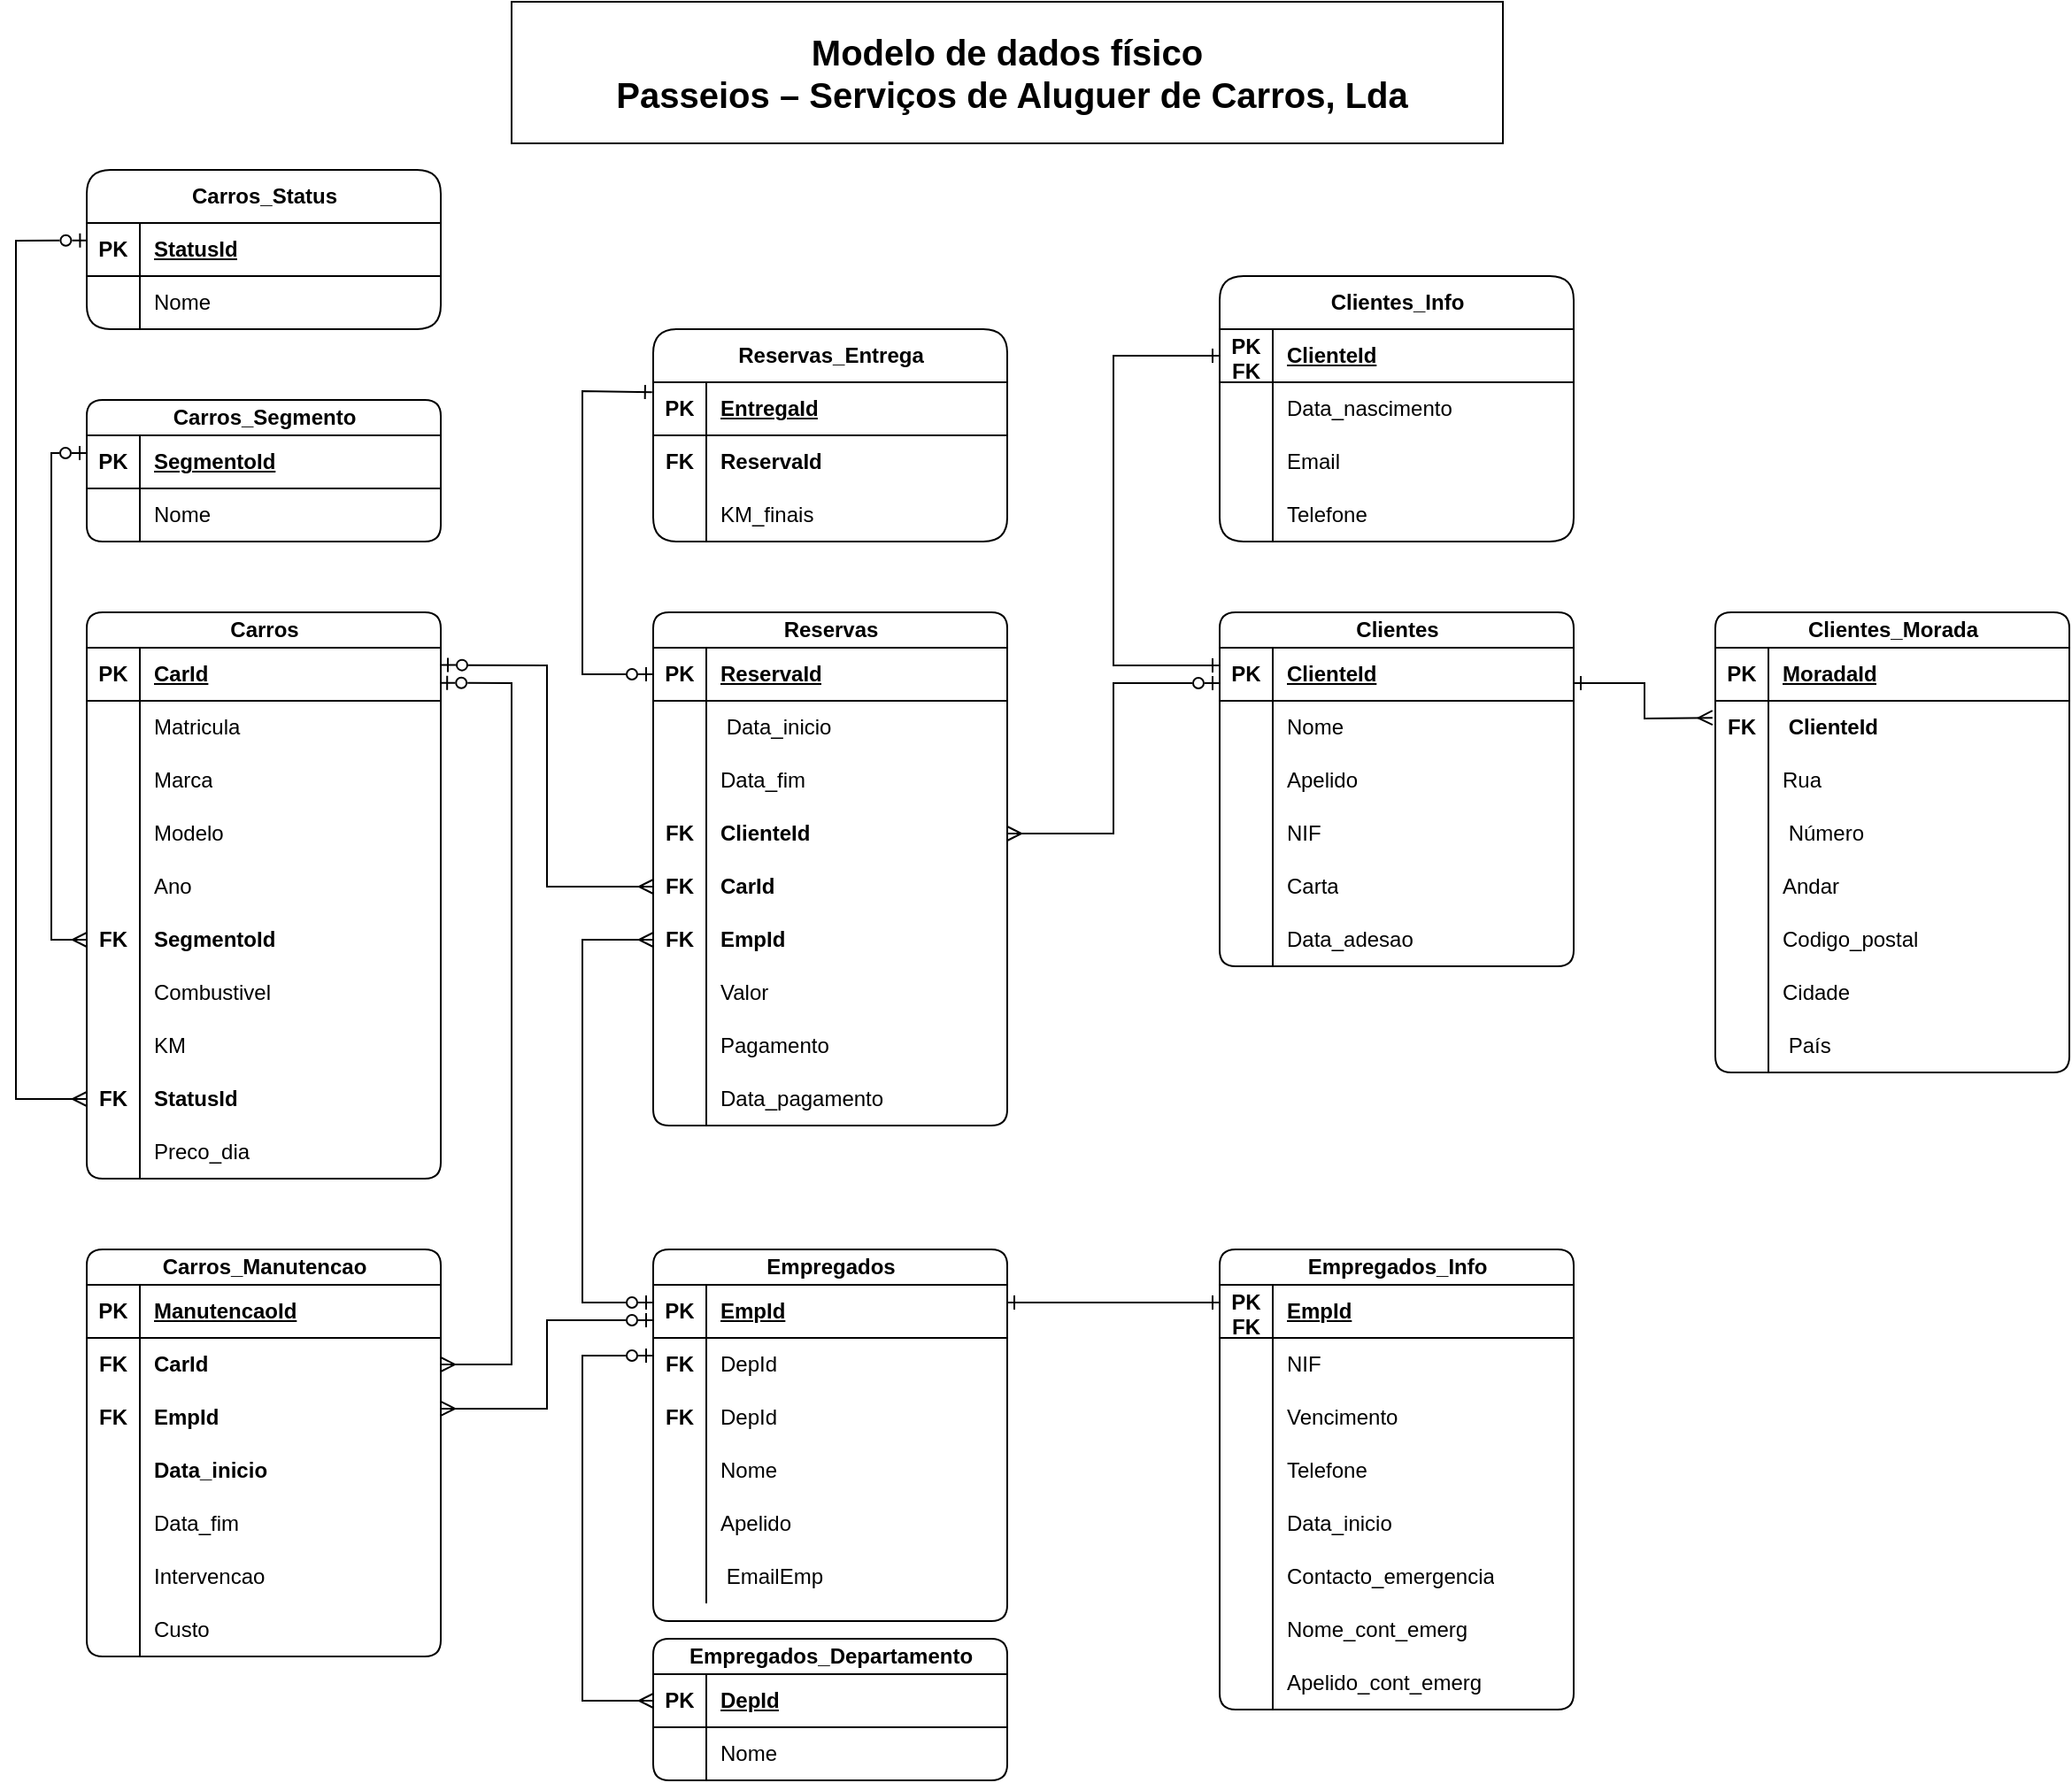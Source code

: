 <mxfile version="24.7.17">
  <diagram id="R2lEEEUBdFMjLlhIrx00" name="Page-1">
    <mxGraphModel dx="1843" dy="887" grid="1" gridSize="10" guides="1" tooltips="1" connect="1" arrows="1" fold="1" page="1" pageScale="1" pageWidth="850" pageHeight="1100" math="0" shadow="0" extFonts="Permanent Marker^https://fonts.googleapis.com/css?family=Permanent+Marker">
      <root>
        <mxCell id="0" />
        <mxCell id="1" parent="0" />
        <mxCell id="ARIVRQnbMtP_Lm9pZDmH-205" value="Empregados" style="shape=table;startSize=20;container=1;collapsible=1;childLayout=tableLayout;fixedRows=1;rowLines=0;fontStyle=1;align=center;resizeLast=1;html=1;labelBackgroundColor=none;rounded=1;" parent="1" vertex="1">
          <mxGeometry x="650" y="705" width="200" height="210" as="geometry" />
        </mxCell>
        <mxCell id="ARIVRQnbMtP_Lm9pZDmH-206" value="" style="shape=tableRow;horizontal=0;startSize=0;swimlaneHead=0;swimlaneBody=0;fillColor=none;collapsible=0;dropTarget=0;points=[[0,0.5],[1,0.5]];portConstraint=eastwest;top=0;left=0;right=0;bottom=1;labelBackgroundColor=none;rounded=1;" parent="ARIVRQnbMtP_Lm9pZDmH-205" vertex="1">
          <mxGeometry y="20" width="200" height="30" as="geometry" />
        </mxCell>
        <mxCell id="ARIVRQnbMtP_Lm9pZDmH-207" value="PK" style="shape=partialRectangle;connectable=0;fillColor=none;top=0;left=0;bottom=0;right=0;fontStyle=1;overflow=hidden;whiteSpace=wrap;html=1;labelBackgroundColor=none;rounded=1;" parent="ARIVRQnbMtP_Lm9pZDmH-206" vertex="1">
          <mxGeometry width="30" height="30" as="geometry">
            <mxRectangle width="30" height="30" as="alternateBounds" />
          </mxGeometry>
        </mxCell>
        <mxCell id="ARIVRQnbMtP_Lm9pZDmH-208" value="EmpId" style="shape=partialRectangle;connectable=0;fillColor=none;top=0;left=0;bottom=0;right=0;align=left;spacingLeft=6;fontStyle=5;overflow=hidden;whiteSpace=wrap;html=1;labelBackgroundColor=none;rounded=1;" parent="ARIVRQnbMtP_Lm9pZDmH-206" vertex="1">
          <mxGeometry x="30" width="170" height="30" as="geometry">
            <mxRectangle width="170" height="30" as="alternateBounds" />
          </mxGeometry>
        </mxCell>
        <mxCell id="IFGxfUQbKC_em4pjSwlI-1" value="" style="shape=tableRow;horizontal=0;startSize=0;swimlaneHead=0;swimlaneBody=0;fillColor=none;collapsible=0;dropTarget=0;points=[[0,0.5],[1,0.5]];portConstraint=eastwest;top=0;left=0;right=0;bottom=0;labelBackgroundColor=none;rounded=1;" parent="ARIVRQnbMtP_Lm9pZDmH-205" vertex="1">
          <mxGeometry y="50" width="200" height="30" as="geometry" />
        </mxCell>
        <mxCell id="IFGxfUQbKC_em4pjSwlI-2" value="&lt;b&gt;FK&lt;/b&gt;" style="shape=partialRectangle;connectable=0;fillColor=none;top=0;left=0;bottom=0;right=0;editable=1;overflow=hidden;whiteSpace=wrap;html=1;labelBackgroundColor=none;rounded=1;" parent="IFGxfUQbKC_em4pjSwlI-1" vertex="1">
          <mxGeometry width="30" height="30" as="geometry">
            <mxRectangle width="30" height="30" as="alternateBounds" />
          </mxGeometry>
        </mxCell>
        <mxCell id="IFGxfUQbKC_em4pjSwlI-3" value="DepId" style="shape=partialRectangle;connectable=0;fillColor=none;top=0;left=0;bottom=0;right=0;align=left;spacingLeft=6;overflow=hidden;whiteSpace=wrap;html=1;labelBackgroundColor=none;rounded=1;" parent="IFGxfUQbKC_em4pjSwlI-1" vertex="1">
          <mxGeometry x="30" width="170" height="30" as="geometry">
            <mxRectangle width="170" height="30" as="alternateBounds" />
          </mxGeometry>
        </mxCell>
        <mxCell id="ARIVRQnbMtP_Lm9pZDmH-209" value="" style="shape=tableRow;horizontal=0;startSize=0;swimlaneHead=0;swimlaneBody=0;fillColor=none;collapsible=0;dropTarget=0;points=[[0,0.5],[1,0.5]];portConstraint=eastwest;top=0;left=0;right=0;bottom=0;labelBackgroundColor=none;rounded=1;" parent="ARIVRQnbMtP_Lm9pZDmH-205" vertex="1">
          <mxGeometry y="80" width="200" height="30" as="geometry" />
        </mxCell>
        <mxCell id="ARIVRQnbMtP_Lm9pZDmH-210" value="&lt;b&gt;FK&lt;/b&gt;" style="shape=partialRectangle;connectable=0;fillColor=none;top=0;left=0;bottom=0;right=0;editable=1;overflow=hidden;whiteSpace=wrap;html=1;labelBackgroundColor=none;rounded=1;" parent="ARIVRQnbMtP_Lm9pZDmH-209" vertex="1">
          <mxGeometry width="30" height="30" as="geometry">
            <mxRectangle width="30" height="30" as="alternateBounds" />
          </mxGeometry>
        </mxCell>
        <mxCell id="ARIVRQnbMtP_Lm9pZDmH-211" value="DepId" style="shape=partialRectangle;connectable=0;fillColor=none;top=0;left=0;bottom=0;right=0;align=left;spacingLeft=6;overflow=hidden;whiteSpace=wrap;html=1;labelBackgroundColor=none;rounded=1;" parent="ARIVRQnbMtP_Lm9pZDmH-209" vertex="1">
          <mxGeometry x="30" width="170" height="30" as="geometry">
            <mxRectangle width="170" height="30" as="alternateBounds" />
          </mxGeometry>
        </mxCell>
        <mxCell id="ARIVRQnbMtP_Lm9pZDmH-212" value="" style="shape=tableRow;horizontal=0;startSize=0;swimlaneHead=0;swimlaneBody=0;fillColor=none;collapsible=0;dropTarget=0;points=[[0,0.5],[1,0.5]];portConstraint=eastwest;top=0;left=0;right=0;bottom=0;labelBackgroundColor=none;rounded=1;" parent="ARIVRQnbMtP_Lm9pZDmH-205" vertex="1">
          <mxGeometry y="110" width="200" height="30" as="geometry" />
        </mxCell>
        <mxCell id="ARIVRQnbMtP_Lm9pZDmH-213" value="" style="shape=partialRectangle;connectable=0;fillColor=none;top=0;left=0;bottom=0;right=0;editable=1;overflow=hidden;whiteSpace=wrap;html=1;labelBackgroundColor=none;rounded=1;" parent="ARIVRQnbMtP_Lm9pZDmH-212" vertex="1">
          <mxGeometry width="30" height="30" as="geometry">
            <mxRectangle width="30" height="30" as="alternateBounds" />
          </mxGeometry>
        </mxCell>
        <mxCell id="ARIVRQnbMtP_Lm9pZDmH-214" value="Nome" style="shape=partialRectangle;connectable=0;fillColor=none;top=0;left=0;bottom=0;right=0;align=left;spacingLeft=6;overflow=hidden;whiteSpace=wrap;html=1;labelBackgroundColor=none;rounded=1;" parent="ARIVRQnbMtP_Lm9pZDmH-212" vertex="1">
          <mxGeometry x="30" width="170" height="30" as="geometry">
            <mxRectangle width="170" height="30" as="alternateBounds" />
          </mxGeometry>
        </mxCell>
        <mxCell id="ARIVRQnbMtP_Lm9pZDmH-215" value="" style="shape=tableRow;horizontal=0;startSize=0;swimlaneHead=0;swimlaneBody=0;fillColor=none;collapsible=0;dropTarget=0;points=[[0,0.5],[1,0.5]];portConstraint=eastwest;top=0;left=0;right=0;bottom=0;labelBackgroundColor=none;rounded=1;" parent="ARIVRQnbMtP_Lm9pZDmH-205" vertex="1">
          <mxGeometry y="140" width="200" height="30" as="geometry" />
        </mxCell>
        <mxCell id="ARIVRQnbMtP_Lm9pZDmH-216" value="" style="shape=partialRectangle;connectable=0;fillColor=none;top=0;left=0;bottom=0;right=0;editable=1;overflow=hidden;whiteSpace=wrap;html=1;labelBackgroundColor=none;rounded=1;" parent="ARIVRQnbMtP_Lm9pZDmH-215" vertex="1">
          <mxGeometry width="30" height="30" as="geometry">
            <mxRectangle width="30" height="30" as="alternateBounds" />
          </mxGeometry>
        </mxCell>
        <mxCell id="ARIVRQnbMtP_Lm9pZDmH-217" value="Apelido" style="shape=partialRectangle;connectable=0;fillColor=none;top=0;left=0;bottom=0;right=0;align=left;spacingLeft=6;overflow=hidden;whiteSpace=wrap;html=1;labelBackgroundColor=none;rounded=1;" parent="ARIVRQnbMtP_Lm9pZDmH-215" vertex="1">
          <mxGeometry x="30" width="170" height="30" as="geometry">
            <mxRectangle width="170" height="30" as="alternateBounds" />
          </mxGeometry>
        </mxCell>
        <mxCell id="ARIVRQnbMtP_Lm9pZDmH-648" value="" style="shape=tableRow;horizontal=0;startSize=0;swimlaneHead=0;swimlaneBody=0;fillColor=none;collapsible=0;dropTarget=0;points=[[0,0.5],[1,0.5]];portConstraint=eastwest;top=0;left=0;right=0;bottom=0;labelBackgroundColor=none;rounded=1;" parent="ARIVRQnbMtP_Lm9pZDmH-205" vertex="1">
          <mxGeometry y="170" width="200" height="30" as="geometry" />
        </mxCell>
        <mxCell id="ARIVRQnbMtP_Lm9pZDmH-649" value="" style="shape=partialRectangle;connectable=0;fillColor=none;top=0;left=0;bottom=0;right=0;editable=1;overflow=hidden;whiteSpace=wrap;html=1;labelBackgroundColor=none;rounded=1;" parent="ARIVRQnbMtP_Lm9pZDmH-648" vertex="1">
          <mxGeometry width="30" height="30" as="geometry">
            <mxRectangle width="30" height="30" as="alternateBounds" />
          </mxGeometry>
        </mxCell>
        <mxCell id="ARIVRQnbMtP_Lm9pZDmH-650" value="&amp;nbsp;EmailEmp" style="shape=partialRectangle;connectable=0;fillColor=none;top=0;left=0;bottom=0;right=0;align=left;spacingLeft=6;overflow=hidden;whiteSpace=wrap;html=1;labelBackgroundColor=none;rounded=1;" parent="ARIVRQnbMtP_Lm9pZDmH-648" vertex="1">
          <mxGeometry x="30" width="170" height="30" as="geometry">
            <mxRectangle width="170" height="30" as="alternateBounds" />
          </mxGeometry>
        </mxCell>
        <mxCell id="ARIVRQnbMtP_Lm9pZDmH-270" value="Reservas_Entrega" style="shape=table;startSize=30;container=1;collapsible=1;childLayout=tableLayout;fixedRows=1;rowLines=0;fontStyle=1;align=center;resizeLast=1;html=1;labelBackgroundColor=none;rounded=1;" parent="1" vertex="1">
          <mxGeometry x="650" y="185" width="200" height="120" as="geometry" />
        </mxCell>
        <mxCell id="ARIVRQnbMtP_Lm9pZDmH-271" value="" style="shape=tableRow;horizontal=0;startSize=0;swimlaneHead=0;swimlaneBody=0;fillColor=none;collapsible=0;dropTarget=0;points=[[0,0.5],[1,0.5]];portConstraint=eastwest;top=0;left=0;right=0;bottom=1;labelBackgroundColor=none;rounded=1;" parent="ARIVRQnbMtP_Lm9pZDmH-270" vertex="1">
          <mxGeometry y="30" width="200" height="30" as="geometry" />
        </mxCell>
        <mxCell id="ARIVRQnbMtP_Lm9pZDmH-272" value="PK" style="shape=partialRectangle;connectable=0;fillColor=none;top=0;left=0;bottom=0;right=0;fontStyle=1;overflow=hidden;whiteSpace=wrap;html=1;labelBackgroundColor=none;rounded=1;" parent="ARIVRQnbMtP_Lm9pZDmH-271" vertex="1">
          <mxGeometry width="30" height="30" as="geometry">
            <mxRectangle width="30" height="30" as="alternateBounds" />
          </mxGeometry>
        </mxCell>
        <mxCell id="ARIVRQnbMtP_Lm9pZDmH-273" value="EntregaId" style="shape=partialRectangle;connectable=0;fillColor=none;top=0;left=0;bottom=0;right=0;align=left;spacingLeft=6;fontStyle=5;overflow=hidden;whiteSpace=wrap;html=1;labelBackgroundColor=none;rounded=1;" parent="ARIVRQnbMtP_Lm9pZDmH-271" vertex="1">
          <mxGeometry x="30" width="170" height="30" as="geometry">
            <mxRectangle width="170" height="30" as="alternateBounds" />
          </mxGeometry>
        </mxCell>
        <mxCell id="ARIVRQnbMtP_Lm9pZDmH-274" value="" style="shape=tableRow;horizontal=0;startSize=0;swimlaneHead=0;swimlaneBody=0;fillColor=none;collapsible=0;dropTarget=0;points=[[0,0.5],[1,0.5]];portConstraint=eastwest;top=0;left=0;right=0;bottom=0;labelBackgroundColor=none;rounded=1;" parent="ARIVRQnbMtP_Lm9pZDmH-270" vertex="1">
          <mxGeometry y="60" width="200" height="30" as="geometry" />
        </mxCell>
        <mxCell id="ARIVRQnbMtP_Lm9pZDmH-275" value="&lt;b&gt;FK&lt;/b&gt;" style="shape=partialRectangle;connectable=0;fillColor=none;top=0;left=0;bottom=0;right=0;editable=1;overflow=hidden;whiteSpace=wrap;html=1;labelBackgroundColor=none;rounded=1;" parent="ARIVRQnbMtP_Lm9pZDmH-274" vertex="1">
          <mxGeometry width="30" height="30" as="geometry">
            <mxRectangle width="30" height="30" as="alternateBounds" />
          </mxGeometry>
        </mxCell>
        <mxCell id="ARIVRQnbMtP_Lm9pZDmH-276" value="&lt;b&gt;ReservaId&lt;/b&gt;" style="shape=partialRectangle;connectable=0;fillColor=none;top=0;left=0;bottom=0;right=0;align=left;spacingLeft=6;overflow=hidden;whiteSpace=wrap;html=1;labelBackgroundColor=none;rounded=1;" parent="ARIVRQnbMtP_Lm9pZDmH-274" vertex="1">
          <mxGeometry x="30" width="170" height="30" as="geometry">
            <mxRectangle width="170" height="30" as="alternateBounds" />
          </mxGeometry>
        </mxCell>
        <mxCell id="ARIVRQnbMtP_Lm9pZDmH-277" value="" style="shape=tableRow;horizontal=0;startSize=0;swimlaneHead=0;swimlaneBody=0;fillColor=none;collapsible=0;dropTarget=0;points=[[0,0.5],[1,0.5]];portConstraint=eastwest;top=0;left=0;right=0;bottom=0;labelBackgroundColor=none;rounded=1;" parent="ARIVRQnbMtP_Lm9pZDmH-270" vertex="1">
          <mxGeometry y="90" width="200" height="30" as="geometry" />
        </mxCell>
        <mxCell id="ARIVRQnbMtP_Lm9pZDmH-278" value="" style="shape=partialRectangle;connectable=0;fillColor=none;top=0;left=0;bottom=0;right=0;editable=1;overflow=hidden;whiteSpace=wrap;html=1;labelBackgroundColor=none;rounded=1;" parent="ARIVRQnbMtP_Lm9pZDmH-277" vertex="1">
          <mxGeometry width="30" height="30" as="geometry">
            <mxRectangle width="30" height="30" as="alternateBounds" />
          </mxGeometry>
        </mxCell>
        <mxCell id="ARIVRQnbMtP_Lm9pZDmH-279" value="KM_finais" style="shape=partialRectangle;connectable=0;fillColor=none;top=0;left=0;bottom=0;right=0;align=left;spacingLeft=6;overflow=hidden;whiteSpace=wrap;html=1;labelBackgroundColor=none;rounded=1;" parent="ARIVRQnbMtP_Lm9pZDmH-277" vertex="1">
          <mxGeometry x="30" width="170" height="30" as="geometry">
            <mxRectangle width="170" height="30" as="alternateBounds" />
          </mxGeometry>
        </mxCell>
        <mxCell id="ARIVRQnbMtP_Lm9pZDmH-283" value="Carros" style="shape=table;startSize=20;container=1;collapsible=1;childLayout=tableLayout;fixedRows=1;rowLines=0;fontStyle=1;align=center;resizeLast=1;html=1;labelBackgroundColor=none;rounded=1;" parent="1" vertex="1">
          <mxGeometry x="330" y="345" width="200" height="320" as="geometry" />
        </mxCell>
        <mxCell id="ARIVRQnbMtP_Lm9pZDmH-284" value="" style="shape=tableRow;horizontal=0;startSize=0;swimlaneHead=0;swimlaneBody=0;fillColor=none;collapsible=0;dropTarget=0;points=[[0,0.5],[1,0.5]];portConstraint=eastwest;top=0;left=0;right=0;bottom=1;labelBackgroundColor=none;rounded=1;" parent="ARIVRQnbMtP_Lm9pZDmH-283" vertex="1">
          <mxGeometry y="20" width="200" height="30" as="geometry" />
        </mxCell>
        <mxCell id="ARIVRQnbMtP_Lm9pZDmH-285" value="PK" style="shape=partialRectangle;connectable=0;fillColor=none;top=0;left=0;bottom=0;right=0;fontStyle=1;overflow=hidden;whiteSpace=wrap;html=1;labelBackgroundColor=none;rounded=1;" parent="ARIVRQnbMtP_Lm9pZDmH-284" vertex="1">
          <mxGeometry width="30" height="30" as="geometry">
            <mxRectangle width="30" height="30" as="alternateBounds" />
          </mxGeometry>
        </mxCell>
        <mxCell id="ARIVRQnbMtP_Lm9pZDmH-286" value="CarId" style="shape=partialRectangle;connectable=0;fillColor=none;top=0;left=0;bottom=0;right=0;align=left;spacingLeft=6;fontStyle=5;overflow=hidden;whiteSpace=wrap;html=1;labelBackgroundColor=none;rounded=1;" parent="ARIVRQnbMtP_Lm9pZDmH-284" vertex="1">
          <mxGeometry x="30" width="170" height="30" as="geometry">
            <mxRectangle width="170" height="30" as="alternateBounds" />
          </mxGeometry>
        </mxCell>
        <mxCell id="ARIVRQnbMtP_Lm9pZDmH-287" value="" style="shape=tableRow;horizontal=0;startSize=0;swimlaneHead=0;swimlaneBody=0;fillColor=none;collapsible=0;dropTarget=0;points=[[0,0.5],[1,0.5]];portConstraint=eastwest;top=0;left=0;right=0;bottom=0;labelBackgroundColor=none;rounded=1;" parent="ARIVRQnbMtP_Lm9pZDmH-283" vertex="1">
          <mxGeometry y="50" width="200" height="30" as="geometry" />
        </mxCell>
        <mxCell id="ARIVRQnbMtP_Lm9pZDmH-288" value="" style="shape=partialRectangle;connectable=0;fillColor=none;top=0;left=0;bottom=0;right=0;editable=1;overflow=hidden;whiteSpace=wrap;html=1;labelBackgroundColor=none;rounded=1;" parent="ARIVRQnbMtP_Lm9pZDmH-287" vertex="1">
          <mxGeometry width="30" height="30" as="geometry">
            <mxRectangle width="30" height="30" as="alternateBounds" />
          </mxGeometry>
        </mxCell>
        <mxCell id="ARIVRQnbMtP_Lm9pZDmH-289" value="Matricula" style="shape=partialRectangle;connectable=0;fillColor=none;top=0;left=0;bottom=0;right=0;align=left;spacingLeft=6;overflow=hidden;whiteSpace=wrap;html=1;labelBackgroundColor=none;rounded=1;" parent="ARIVRQnbMtP_Lm9pZDmH-287" vertex="1">
          <mxGeometry x="30" width="170" height="30" as="geometry">
            <mxRectangle width="170" height="30" as="alternateBounds" />
          </mxGeometry>
        </mxCell>
        <mxCell id="ARIVRQnbMtP_Lm9pZDmH-290" value="" style="shape=tableRow;horizontal=0;startSize=0;swimlaneHead=0;swimlaneBody=0;fillColor=none;collapsible=0;dropTarget=0;points=[[0,0.5],[1,0.5]];portConstraint=eastwest;top=0;left=0;right=0;bottom=0;labelBackgroundColor=none;rounded=1;" parent="ARIVRQnbMtP_Lm9pZDmH-283" vertex="1">
          <mxGeometry y="80" width="200" height="30" as="geometry" />
        </mxCell>
        <mxCell id="ARIVRQnbMtP_Lm9pZDmH-291" value="" style="shape=partialRectangle;connectable=0;fillColor=none;top=0;left=0;bottom=0;right=0;editable=1;overflow=hidden;whiteSpace=wrap;html=1;labelBackgroundColor=none;rounded=1;" parent="ARIVRQnbMtP_Lm9pZDmH-290" vertex="1">
          <mxGeometry width="30" height="30" as="geometry">
            <mxRectangle width="30" height="30" as="alternateBounds" />
          </mxGeometry>
        </mxCell>
        <mxCell id="ARIVRQnbMtP_Lm9pZDmH-292" value="Marca" style="shape=partialRectangle;connectable=0;fillColor=none;top=0;left=0;bottom=0;right=0;align=left;spacingLeft=6;overflow=hidden;whiteSpace=wrap;html=1;labelBackgroundColor=none;rounded=1;" parent="ARIVRQnbMtP_Lm9pZDmH-290" vertex="1">
          <mxGeometry x="30" width="170" height="30" as="geometry">
            <mxRectangle width="170" height="30" as="alternateBounds" />
          </mxGeometry>
        </mxCell>
        <mxCell id="ARIVRQnbMtP_Lm9pZDmH-293" value="" style="shape=tableRow;horizontal=0;startSize=0;swimlaneHead=0;swimlaneBody=0;fillColor=none;collapsible=0;dropTarget=0;points=[[0,0.5],[1,0.5]];portConstraint=eastwest;top=0;left=0;right=0;bottom=0;labelBackgroundColor=none;rounded=1;" parent="ARIVRQnbMtP_Lm9pZDmH-283" vertex="1">
          <mxGeometry y="110" width="200" height="30" as="geometry" />
        </mxCell>
        <mxCell id="ARIVRQnbMtP_Lm9pZDmH-294" value="" style="shape=partialRectangle;connectable=0;fillColor=none;top=0;left=0;bottom=0;right=0;editable=1;overflow=hidden;whiteSpace=wrap;html=1;labelBackgroundColor=none;rounded=1;" parent="ARIVRQnbMtP_Lm9pZDmH-293" vertex="1">
          <mxGeometry width="30" height="30" as="geometry">
            <mxRectangle width="30" height="30" as="alternateBounds" />
          </mxGeometry>
        </mxCell>
        <mxCell id="ARIVRQnbMtP_Lm9pZDmH-295" value="Modelo" style="shape=partialRectangle;connectable=0;fillColor=none;top=0;left=0;bottom=0;right=0;align=left;spacingLeft=6;overflow=hidden;whiteSpace=wrap;html=1;labelBackgroundColor=none;rounded=1;" parent="ARIVRQnbMtP_Lm9pZDmH-293" vertex="1">
          <mxGeometry x="30" width="170" height="30" as="geometry">
            <mxRectangle width="170" height="30" as="alternateBounds" />
          </mxGeometry>
        </mxCell>
        <mxCell id="ARIVRQnbMtP_Lm9pZDmH-503" value="" style="shape=tableRow;horizontal=0;startSize=0;swimlaneHead=0;swimlaneBody=0;fillColor=none;collapsible=0;dropTarget=0;points=[[0,0.5],[1,0.5]];portConstraint=eastwest;top=0;left=0;right=0;bottom=0;labelBackgroundColor=none;rounded=1;" parent="ARIVRQnbMtP_Lm9pZDmH-283" vertex="1">
          <mxGeometry y="140" width="200" height="30" as="geometry" />
        </mxCell>
        <mxCell id="ARIVRQnbMtP_Lm9pZDmH-504" value="" style="shape=partialRectangle;connectable=0;fillColor=none;top=0;left=0;bottom=0;right=0;editable=1;overflow=hidden;whiteSpace=wrap;html=1;labelBackgroundColor=none;rounded=1;" parent="ARIVRQnbMtP_Lm9pZDmH-503" vertex="1">
          <mxGeometry width="30" height="30" as="geometry">
            <mxRectangle width="30" height="30" as="alternateBounds" />
          </mxGeometry>
        </mxCell>
        <mxCell id="ARIVRQnbMtP_Lm9pZDmH-505" value="Ano" style="shape=partialRectangle;connectable=0;fillColor=none;top=0;left=0;bottom=0;right=0;align=left;spacingLeft=6;overflow=hidden;whiteSpace=wrap;html=1;labelBackgroundColor=none;rounded=1;" parent="ARIVRQnbMtP_Lm9pZDmH-503" vertex="1">
          <mxGeometry x="30" width="170" height="30" as="geometry">
            <mxRectangle width="170" height="30" as="alternateBounds" />
          </mxGeometry>
        </mxCell>
        <mxCell id="ARIVRQnbMtP_Lm9pZDmH-506" value="" style="shape=tableRow;horizontal=0;startSize=0;swimlaneHead=0;swimlaneBody=0;fillColor=none;collapsible=0;dropTarget=0;points=[[0,0.5],[1,0.5]];portConstraint=eastwest;top=0;left=0;right=0;bottom=0;labelBackgroundColor=none;rounded=1;" parent="ARIVRQnbMtP_Lm9pZDmH-283" vertex="1">
          <mxGeometry y="170" width="200" height="30" as="geometry" />
        </mxCell>
        <mxCell id="ARIVRQnbMtP_Lm9pZDmH-507" value="&lt;b&gt;FK&lt;/b&gt;" style="shape=partialRectangle;connectable=0;fillColor=none;top=0;left=0;bottom=0;right=0;editable=1;overflow=hidden;whiteSpace=wrap;html=1;labelBackgroundColor=none;rounded=1;" parent="ARIVRQnbMtP_Lm9pZDmH-506" vertex="1">
          <mxGeometry width="30" height="30" as="geometry">
            <mxRectangle width="30" height="30" as="alternateBounds" />
          </mxGeometry>
        </mxCell>
        <mxCell id="ARIVRQnbMtP_Lm9pZDmH-508" value="&lt;b&gt;SegmentoId&lt;/b&gt;" style="shape=partialRectangle;connectable=0;fillColor=none;top=0;left=0;bottom=0;right=0;align=left;spacingLeft=6;overflow=hidden;whiteSpace=wrap;html=1;labelBackgroundColor=none;rounded=1;" parent="ARIVRQnbMtP_Lm9pZDmH-506" vertex="1">
          <mxGeometry x="30" width="170" height="30" as="geometry">
            <mxRectangle width="170" height="30" as="alternateBounds" />
          </mxGeometry>
        </mxCell>
        <mxCell id="ARIVRQnbMtP_Lm9pZDmH-509" value="" style="shape=tableRow;horizontal=0;startSize=0;swimlaneHead=0;swimlaneBody=0;fillColor=none;collapsible=0;dropTarget=0;points=[[0,0.5],[1,0.5]];portConstraint=eastwest;top=0;left=0;right=0;bottom=0;labelBackgroundColor=none;rounded=1;" parent="ARIVRQnbMtP_Lm9pZDmH-283" vertex="1">
          <mxGeometry y="200" width="200" height="30" as="geometry" />
        </mxCell>
        <mxCell id="ARIVRQnbMtP_Lm9pZDmH-510" value="" style="shape=partialRectangle;connectable=0;fillColor=none;top=0;left=0;bottom=0;right=0;editable=1;overflow=hidden;whiteSpace=wrap;html=1;labelBackgroundColor=none;rounded=1;" parent="ARIVRQnbMtP_Lm9pZDmH-509" vertex="1">
          <mxGeometry width="30" height="30" as="geometry">
            <mxRectangle width="30" height="30" as="alternateBounds" />
          </mxGeometry>
        </mxCell>
        <mxCell id="ARIVRQnbMtP_Lm9pZDmH-511" value="Combustivel" style="shape=partialRectangle;connectable=0;fillColor=none;top=0;left=0;bottom=0;right=0;align=left;spacingLeft=6;overflow=hidden;whiteSpace=wrap;html=1;labelBackgroundColor=none;rounded=1;" parent="ARIVRQnbMtP_Lm9pZDmH-509" vertex="1">
          <mxGeometry x="30" width="170" height="30" as="geometry">
            <mxRectangle width="170" height="30" as="alternateBounds" />
          </mxGeometry>
        </mxCell>
        <mxCell id="ARIVRQnbMtP_Lm9pZDmH-512" value="" style="shape=tableRow;horizontal=0;startSize=0;swimlaneHead=0;swimlaneBody=0;fillColor=none;collapsible=0;dropTarget=0;points=[[0,0.5],[1,0.5]];portConstraint=eastwest;top=0;left=0;right=0;bottom=0;labelBackgroundColor=none;rounded=1;" parent="ARIVRQnbMtP_Lm9pZDmH-283" vertex="1">
          <mxGeometry y="230" width="200" height="30" as="geometry" />
        </mxCell>
        <mxCell id="ARIVRQnbMtP_Lm9pZDmH-513" value="" style="shape=partialRectangle;connectable=0;fillColor=none;top=0;left=0;bottom=0;right=0;editable=1;overflow=hidden;whiteSpace=wrap;html=1;labelBackgroundColor=none;rounded=1;" parent="ARIVRQnbMtP_Lm9pZDmH-512" vertex="1">
          <mxGeometry width="30" height="30" as="geometry">
            <mxRectangle width="30" height="30" as="alternateBounds" />
          </mxGeometry>
        </mxCell>
        <mxCell id="ARIVRQnbMtP_Lm9pZDmH-514" value="KM" style="shape=partialRectangle;connectable=0;fillColor=none;top=0;left=0;bottom=0;right=0;align=left;spacingLeft=6;overflow=hidden;whiteSpace=wrap;html=1;labelBackgroundColor=none;rounded=1;" parent="ARIVRQnbMtP_Lm9pZDmH-512" vertex="1">
          <mxGeometry x="30" width="170" height="30" as="geometry">
            <mxRectangle width="170" height="30" as="alternateBounds" />
          </mxGeometry>
        </mxCell>
        <mxCell id="ARIVRQnbMtP_Lm9pZDmH-515" value="" style="shape=tableRow;horizontal=0;startSize=0;swimlaneHead=0;swimlaneBody=0;fillColor=none;collapsible=0;dropTarget=0;points=[[0,0.5],[1,0.5]];portConstraint=eastwest;top=0;left=0;right=0;bottom=0;labelBackgroundColor=none;rounded=1;" parent="ARIVRQnbMtP_Lm9pZDmH-283" vertex="1">
          <mxGeometry y="260" width="200" height="30" as="geometry" />
        </mxCell>
        <mxCell id="ARIVRQnbMtP_Lm9pZDmH-516" value="&lt;b&gt;FK&lt;/b&gt;" style="shape=partialRectangle;connectable=0;fillColor=none;top=0;left=0;bottom=0;right=0;editable=1;overflow=hidden;whiteSpace=wrap;html=1;labelBackgroundColor=none;rounded=1;" parent="ARIVRQnbMtP_Lm9pZDmH-515" vertex="1">
          <mxGeometry width="30" height="30" as="geometry">
            <mxRectangle width="30" height="30" as="alternateBounds" />
          </mxGeometry>
        </mxCell>
        <mxCell id="ARIVRQnbMtP_Lm9pZDmH-517" value="&lt;b&gt;StatusId&lt;/b&gt;" style="shape=partialRectangle;connectable=0;fillColor=none;top=0;left=0;bottom=0;right=0;align=left;spacingLeft=6;overflow=hidden;whiteSpace=wrap;html=1;labelBackgroundColor=none;rounded=1;" parent="ARIVRQnbMtP_Lm9pZDmH-515" vertex="1">
          <mxGeometry x="30" width="170" height="30" as="geometry">
            <mxRectangle width="170" height="30" as="alternateBounds" />
          </mxGeometry>
        </mxCell>
        <mxCell id="ARIVRQnbMtP_Lm9pZDmH-574" value="" style="shape=tableRow;horizontal=0;startSize=0;swimlaneHead=0;swimlaneBody=0;fillColor=none;collapsible=0;dropTarget=0;points=[[0,0.5],[1,0.5]];portConstraint=eastwest;top=0;left=0;right=0;bottom=0;labelBackgroundColor=none;rounded=1;" parent="ARIVRQnbMtP_Lm9pZDmH-283" vertex="1">
          <mxGeometry y="290" width="200" height="30" as="geometry" />
        </mxCell>
        <mxCell id="ARIVRQnbMtP_Lm9pZDmH-575" value="" style="shape=partialRectangle;connectable=0;fillColor=none;top=0;left=0;bottom=0;right=0;editable=1;overflow=hidden;whiteSpace=wrap;html=1;labelBackgroundColor=none;rounded=1;" parent="ARIVRQnbMtP_Lm9pZDmH-574" vertex="1">
          <mxGeometry width="30" height="30" as="geometry">
            <mxRectangle width="30" height="30" as="alternateBounds" />
          </mxGeometry>
        </mxCell>
        <mxCell id="ARIVRQnbMtP_Lm9pZDmH-576" value="Preco_dia" style="shape=partialRectangle;connectable=0;fillColor=none;top=0;left=0;bottom=0;right=0;align=left;spacingLeft=6;overflow=hidden;whiteSpace=wrap;html=1;labelBackgroundColor=none;rounded=1;" parent="ARIVRQnbMtP_Lm9pZDmH-574" vertex="1">
          <mxGeometry x="30" width="170" height="30" as="geometry">
            <mxRectangle width="170" height="30" as="alternateBounds" />
          </mxGeometry>
        </mxCell>
        <mxCell id="ARIVRQnbMtP_Lm9pZDmH-296" value="Carros_Manutencao" style="shape=table;startSize=20;container=1;collapsible=1;childLayout=tableLayout;fixedRows=1;rowLines=0;fontStyle=1;align=center;resizeLast=1;html=1;labelBackgroundColor=none;rounded=1;" parent="1" vertex="1">
          <mxGeometry x="330" y="705" width="200" height="230" as="geometry" />
        </mxCell>
        <mxCell id="ARIVRQnbMtP_Lm9pZDmH-297" value="" style="shape=tableRow;horizontal=0;startSize=0;swimlaneHead=0;swimlaneBody=0;fillColor=none;collapsible=0;dropTarget=0;points=[[0,0.5],[1,0.5]];portConstraint=eastwest;top=0;left=0;right=0;bottom=1;labelBackgroundColor=none;rounded=1;" parent="ARIVRQnbMtP_Lm9pZDmH-296" vertex="1">
          <mxGeometry y="20" width="200" height="30" as="geometry" />
        </mxCell>
        <mxCell id="ARIVRQnbMtP_Lm9pZDmH-298" value="PK" style="shape=partialRectangle;connectable=0;fillColor=none;top=0;left=0;bottom=0;right=0;fontStyle=1;overflow=hidden;whiteSpace=wrap;html=1;labelBackgroundColor=none;rounded=1;" parent="ARIVRQnbMtP_Lm9pZDmH-297" vertex="1">
          <mxGeometry width="30" height="30" as="geometry">
            <mxRectangle width="30" height="30" as="alternateBounds" />
          </mxGeometry>
        </mxCell>
        <mxCell id="ARIVRQnbMtP_Lm9pZDmH-299" value="ManutencaoId" style="shape=partialRectangle;connectable=0;fillColor=none;top=0;left=0;bottom=0;right=0;align=left;spacingLeft=6;fontStyle=5;overflow=hidden;whiteSpace=wrap;html=1;labelBackgroundColor=none;rounded=1;" parent="ARIVRQnbMtP_Lm9pZDmH-297" vertex="1">
          <mxGeometry x="30" width="170" height="30" as="geometry">
            <mxRectangle width="170" height="30" as="alternateBounds" />
          </mxGeometry>
        </mxCell>
        <mxCell id="ARIVRQnbMtP_Lm9pZDmH-300" value="" style="shape=tableRow;horizontal=0;startSize=0;swimlaneHead=0;swimlaneBody=0;fillColor=none;collapsible=0;dropTarget=0;points=[[0,0.5],[1,0.5]];portConstraint=eastwest;top=0;left=0;right=0;bottom=0;labelBackgroundColor=none;rounded=1;" parent="ARIVRQnbMtP_Lm9pZDmH-296" vertex="1">
          <mxGeometry y="50" width="200" height="30" as="geometry" />
        </mxCell>
        <mxCell id="ARIVRQnbMtP_Lm9pZDmH-301" value="&lt;b&gt;FK&lt;/b&gt;" style="shape=partialRectangle;connectable=0;fillColor=none;top=0;left=0;bottom=0;right=0;editable=1;overflow=hidden;whiteSpace=wrap;html=1;labelBackgroundColor=none;rounded=1;" parent="ARIVRQnbMtP_Lm9pZDmH-300" vertex="1">
          <mxGeometry width="30" height="30" as="geometry">
            <mxRectangle width="30" height="30" as="alternateBounds" />
          </mxGeometry>
        </mxCell>
        <mxCell id="ARIVRQnbMtP_Lm9pZDmH-302" value="&lt;b&gt;CarId&lt;/b&gt;" style="shape=partialRectangle;connectable=0;fillColor=none;top=0;left=0;bottom=0;right=0;align=left;spacingLeft=6;overflow=hidden;whiteSpace=wrap;html=1;labelBackgroundColor=none;rounded=1;" parent="ARIVRQnbMtP_Lm9pZDmH-300" vertex="1">
          <mxGeometry x="30" width="170" height="30" as="geometry">
            <mxRectangle width="170" height="30" as="alternateBounds" />
          </mxGeometry>
        </mxCell>
        <mxCell id="ARIVRQnbMtP_Lm9pZDmH-306" value="" style="shape=tableRow;horizontal=0;startSize=0;swimlaneHead=0;swimlaneBody=0;fillColor=none;collapsible=0;dropTarget=0;points=[[0,0.5],[1,0.5]];portConstraint=eastwest;top=0;left=0;right=0;bottom=0;labelBackgroundColor=none;rounded=1;" parent="ARIVRQnbMtP_Lm9pZDmH-296" vertex="1">
          <mxGeometry y="80" width="200" height="30" as="geometry" />
        </mxCell>
        <mxCell id="ARIVRQnbMtP_Lm9pZDmH-307" value="&lt;b&gt;FK&lt;/b&gt;" style="shape=partialRectangle;connectable=0;fillColor=none;top=0;left=0;bottom=0;right=0;editable=1;overflow=hidden;whiteSpace=wrap;html=1;labelBackgroundColor=none;rounded=1;" parent="ARIVRQnbMtP_Lm9pZDmH-306" vertex="1">
          <mxGeometry width="30" height="30" as="geometry">
            <mxRectangle width="30" height="30" as="alternateBounds" />
          </mxGeometry>
        </mxCell>
        <mxCell id="ARIVRQnbMtP_Lm9pZDmH-308" value="&lt;b&gt;EmpId&lt;/b&gt;" style="shape=partialRectangle;connectable=0;fillColor=none;top=0;left=0;bottom=0;right=0;align=left;spacingLeft=6;overflow=hidden;whiteSpace=wrap;html=1;labelBackgroundColor=none;rounded=1;" parent="ARIVRQnbMtP_Lm9pZDmH-306" vertex="1">
          <mxGeometry x="30" width="170" height="30" as="geometry">
            <mxRectangle width="170" height="30" as="alternateBounds" />
          </mxGeometry>
        </mxCell>
        <mxCell id="ARIVRQnbMtP_Lm9pZDmH-500" value="" style="shape=tableRow;horizontal=0;startSize=0;swimlaneHead=0;swimlaneBody=0;fillColor=none;collapsible=0;dropTarget=0;points=[[0,0.5],[1,0.5]];portConstraint=eastwest;top=0;left=0;right=0;bottom=0;labelBackgroundColor=none;rounded=1;" parent="ARIVRQnbMtP_Lm9pZDmH-296" vertex="1">
          <mxGeometry y="110" width="200" height="30" as="geometry" />
        </mxCell>
        <mxCell id="ARIVRQnbMtP_Lm9pZDmH-501" value="" style="shape=partialRectangle;connectable=0;fillColor=none;top=0;left=0;bottom=0;right=0;editable=1;overflow=hidden;whiteSpace=wrap;html=1;labelBackgroundColor=none;rounded=1;" parent="ARIVRQnbMtP_Lm9pZDmH-500" vertex="1">
          <mxGeometry width="30" height="30" as="geometry">
            <mxRectangle width="30" height="30" as="alternateBounds" />
          </mxGeometry>
        </mxCell>
        <mxCell id="ARIVRQnbMtP_Lm9pZDmH-502" value="&lt;b&gt;Data_inicio&lt;/b&gt;" style="shape=partialRectangle;connectable=0;fillColor=none;top=0;left=0;bottom=0;right=0;align=left;spacingLeft=6;overflow=hidden;whiteSpace=wrap;html=1;labelBackgroundColor=none;rounded=1;" parent="ARIVRQnbMtP_Lm9pZDmH-500" vertex="1">
          <mxGeometry x="30" width="170" height="30" as="geometry">
            <mxRectangle width="170" height="30" as="alternateBounds" />
          </mxGeometry>
        </mxCell>
        <mxCell id="ARIVRQnbMtP_Lm9pZDmH-608" value="" style="shape=tableRow;horizontal=0;startSize=0;swimlaneHead=0;swimlaneBody=0;fillColor=none;collapsible=0;dropTarget=0;points=[[0,0.5],[1,0.5]];portConstraint=eastwest;top=0;left=0;right=0;bottom=0;labelBackgroundColor=none;rounded=1;" parent="ARIVRQnbMtP_Lm9pZDmH-296" vertex="1">
          <mxGeometry y="140" width="200" height="30" as="geometry" />
        </mxCell>
        <mxCell id="ARIVRQnbMtP_Lm9pZDmH-609" value="" style="shape=partialRectangle;connectable=0;fillColor=none;top=0;left=0;bottom=0;right=0;editable=1;overflow=hidden;whiteSpace=wrap;html=1;labelBackgroundColor=none;rounded=1;" parent="ARIVRQnbMtP_Lm9pZDmH-608" vertex="1">
          <mxGeometry width="30" height="30" as="geometry">
            <mxRectangle width="30" height="30" as="alternateBounds" />
          </mxGeometry>
        </mxCell>
        <mxCell id="ARIVRQnbMtP_Lm9pZDmH-610" value="Data_fim" style="shape=partialRectangle;connectable=0;fillColor=none;top=0;left=0;bottom=0;right=0;align=left;spacingLeft=6;overflow=hidden;whiteSpace=wrap;html=1;labelBackgroundColor=none;rounded=1;" parent="ARIVRQnbMtP_Lm9pZDmH-608" vertex="1">
          <mxGeometry x="30" width="170" height="30" as="geometry">
            <mxRectangle width="170" height="30" as="alternateBounds" />
          </mxGeometry>
        </mxCell>
        <mxCell id="ARIVRQnbMtP_Lm9pZDmH-611" value="" style="shape=tableRow;horizontal=0;startSize=0;swimlaneHead=0;swimlaneBody=0;fillColor=none;collapsible=0;dropTarget=0;points=[[0,0.5],[1,0.5]];portConstraint=eastwest;top=0;left=0;right=0;bottom=0;labelBackgroundColor=none;rounded=1;" parent="ARIVRQnbMtP_Lm9pZDmH-296" vertex="1">
          <mxGeometry y="170" width="200" height="30" as="geometry" />
        </mxCell>
        <mxCell id="ARIVRQnbMtP_Lm9pZDmH-612" value="" style="shape=partialRectangle;connectable=0;fillColor=none;top=0;left=0;bottom=0;right=0;editable=1;overflow=hidden;whiteSpace=wrap;html=1;labelBackgroundColor=none;rounded=1;" parent="ARIVRQnbMtP_Lm9pZDmH-611" vertex="1">
          <mxGeometry width="30" height="30" as="geometry">
            <mxRectangle width="30" height="30" as="alternateBounds" />
          </mxGeometry>
        </mxCell>
        <mxCell id="ARIVRQnbMtP_Lm9pZDmH-613" value="Intervencao" style="shape=partialRectangle;connectable=0;fillColor=none;top=0;left=0;bottom=0;right=0;align=left;spacingLeft=6;overflow=hidden;whiteSpace=wrap;html=1;labelBackgroundColor=none;rounded=1;" parent="ARIVRQnbMtP_Lm9pZDmH-611" vertex="1">
          <mxGeometry x="30" width="170" height="30" as="geometry">
            <mxRectangle width="170" height="30" as="alternateBounds" />
          </mxGeometry>
        </mxCell>
        <mxCell id="ARIVRQnbMtP_Lm9pZDmH-614" value="" style="shape=tableRow;horizontal=0;startSize=0;swimlaneHead=0;swimlaneBody=0;fillColor=none;collapsible=0;dropTarget=0;points=[[0,0.5],[1,0.5]];portConstraint=eastwest;top=0;left=0;right=0;bottom=0;labelBackgroundColor=none;rounded=1;" parent="ARIVRQnbMtP_Lm9pZDmH-296" vertex="1">
          <mxGeometry y="200" width="200" height="30" as="geometry" />
        </mxCell>
        <mxCell id="ARIVRQnbMtP_Lm9pZDmH-615" value="" style="shape=partialRectangle;connectable=0;fillColor=none;top=0;left=0;bottom=0;right=0;editable=1;overflow=hidden;whiteSpace=wrap;html=1;labelBackgroundColor=none;rounded=1;" parent="ARIVRQnbMtP_Lm9pZDmH-614" vertex="1">
          <mxGeometry width="30" height="30" as="geometry">
            <mxRectangle width="30" height="30" as="alternateBounds" />
          </mxGeometry>
        </mxCell>
        <mxCell id="ARIVRQnbMtP_Lm9pZDmH-616" value="Custo" style="shape=partialRectangle;connectable=0;fillColor=none;top=0;left=0;bottom=0;right=0;align=left;spacingLeft=6;overflow=hidden;whiteSpace=wrap;html=1;labelBackgroundColor=none;rounded=1;" parent="ARIVRQnbMtP_Lm9pZDmH-614" vertex="1">
          <mxGeometry x="30" width="170" height="30" as="geometry">
            <mxRectangle width="170" height="30" as="alternateBounds" />
          </mxGeometry>
        </mxCell>
        <mxCell id="ARIVRQnbMtP_Lm9pZDmH-309" value="Carros_Status" style="shape=table;startSize=30;container=1;collapsible=1;childLayout=tableLayout;fixedRows=1;rowLines=0;fontStyle=1;align=center;resizeLast=1;html=1;labelBackgroundColor=none;rounded=1;" parent="1" vertex="1">
          <mxGeometry x="330" y="95" width="200" height="90" as="geometry" />
        </mxCell>
        <mxCell id="ARIVRQnbMtP_Lm9pZDmH-310" value="" style="shape=tableRow;horizontal=0;startSize=0;swimlaneHead=0;swimlaneBody=0;fillColor=none;collapsible=0;dropTarget=0;points=[[0,0.5],[1,0.5]];portConstraint=eastwest;top=0;left=0;right=0;bottom=1;labelBackgroundColor=none;rounded=1;" parent="ARIVRQnbMtP_Lm9pZDmH-309" vertex="1">
          <mxGeometry y="30" width="200" height="30" as="geometry" />
        </mxCell>
        <mxCell id="ARIVRQnbMtP_Lm9pZDmH-311" value="PK" style="shape=partialRectangle;connectable=0;fillColor=none;top=0;left=0;bottom=0;right=0;fontStyle=1;overflow=hidden;whiteSpace=wrap;html=1;labelBackgroundColor=none;rounded=1;" parent="ARIVRQnbMtP_Lm9pZDmH-310" vertex="1">
          <mxGeometry width="30" height="30" as="geometry">
            <mxRectangle width="30" height="30" as="alternateBounds" />
          </mxGeometry>
        </mxCell>
        <mxCell id="ARIVRQnbMtP_Lm9pZDmH-312" value="StatusId" style="shape=partialRectangle;connectable=0;fillColor=none;top=0;left=0;bottom=0;right=0;align=left;spacingLeft=6;fontStyle=5;overflow=hidden;whiteSpace=wrap;html=1;labelBackgroundColor=none;rounded=1;" parent="ARIVRQnbMtP_Lm9pZDmH-310" vertex="1">
          <mxGeometry x="30" width="170" height="30" as="geometry">
            <mxRectangle width="170" height="30" as="alternateBounds" />
          </mxGeometry>
        </mxCell>
        <mxCell id="ARIVRQnbMtP_Lm9pZDmH-313" value="" style="shape=tableRow;horizontal=0;startSize=0;swimlaneHead=0;swimlaneBody=0;fillColor=none;collapsible=0;dropTarget=0;points=[[0,0.5],[1,0.5]];portConstraint=eastwest;top=0;left=0;right=0;bottom=0;labelBackgroundColor=none;rounded=1;" parent="ARIVRQnbMtP_Lm9pZDmH-309" vertex="1">
          <mxGeometry y="60" width="200" height="30" as="geometry" />
        </mxCell>
        <mxCell id="ARIVRQnbMtP_Lm9pZDmH-314" value="" style="shape=partialRectangle;connectable=0;fillColor=none;top=0;left=0;bottom=0;right=0;editable=1;overflow=hidden;whiteSpace=wrap;html=1;labelBackgroundColor=none;rounded=1;" parent="ARIVRQnbMtP_Lm9pZDmH-313" vertex="1">
          <mxGeometry width="30" height="30" as="geometry">
            <mxRectangle width="30" height="30" as="alternateBounds" />
          </mxGeometry>
        </mxCell>
        <mxCell id="ARIVRQnbMtP_Lm9pZDmH-315" value="Nome" style="shape=partialRectangle;connectable=0;fillColor=none;top=0;left=0;bottom=0;right=0;align=left;spacingLeft=6;overflow=hidden;whiteSpace=wrap;html=1;labelBackgroundColor=none;rounded=1;" parent="ARIVRQnbMtP_Lm9pZDmH-313" vertex="1">
          <mxGeometry x="30" width="170" height="30" as="geometry">
            <mxRectangle width="170" height="30" as="alternateBounds" />
          </mxGeometry>
        </mxCell>
        <mxCell id="ARIVRQnbMtP_Lm9pZDmH-416" value="Clientes" style="shape=table;startSize=20;container=1;collapsible=1;childLayout=tableLayout;fixedRows=1;rowLines=0;fontStyle=1;align=center;resizeLast=1;html=1;labelBackgroundColor=none;rounded=1;" parent="1" vertex="1">
          <mxGeometry x="970" y="345" width="200" height="200" as="geometry" />
        </mxCell>
        <mxCell id="ARIVRQnbMtP_Lm9pZDmH-417" value="" style="shape=tableRow;horizontal=0;startSize=0;swimlaneHead=0;swimlaneBody=0;fillColor=none;collapsible=0;dropTarget=0;points=[[0,0.5],[1,0.5]];portConstraint=eastwest;top=0;left=0;right=0;bottom=1;labelBackgroundColor=none;rounded=1;" parent="ARIVRQnbMtP_Lm9pZDmH-416" vertex="1">
          <mxGeometry y="20" width="200" height="30" as="geometry" />
        </mxCell>
        <mxCell id="ARIVRQnbMtP_Lm9pZDmH-418" value="PK" style="shape=partialRectangle;connectable=0;fillColor=none;top=0;left=0;bottom=0;right=0;fontStyle=1;overflow=hidden;whiteSpace=wrap;html=1;labelBackgroundColor=none;rounded=1;" parent="ARIVRQnbMtP_Lm9pZDmH-417" vertex="1">
          <mxGeometry width="30" height="30" as="geometry">
            <mxRectangle width="30" height="30" as="alternateBounds" />
          </mxGeometry>
        </mxCell>
        <mxCell id="ARIVRQnbMtP_Lm9pZDmH-419" value="ClienteId" style="shape=partialRectangle;connectable=0;fillColor=none;top=0;left=0;bottom=0;right=0;align=left;spacingLeft=6;fontStyle=5;overflow=hidden;whiteSpace=wrap;html=1;labelBackgroundColor=none;rounded=1;" parent="ARIVRQnbMtP_Lm9pZDmH-417" vertex="1">
          <mxGeometry x="30" width="170" height="30" as="geometry">
            <mxRectangle width="170" height="30" as="alternateBounds" />
          </mxGeometry>
        </mxCell>
        <mxCell id="ARIVRQnbMtP_Lm9pZDmH-420" value="" style="shape=tableRow;horizontal=0;startSize=0;swimlaneHead=0;swimlaneBody=0;fillColor=none;collapsible=0;dropTarget=0;points=[[0,0.5],[1,0.5]];portConstraint=eastwest;top=0;left=0;right=0;bottom=0;labelBackgroundColor=none;rounded=1;" parent="ARIVRQnbMtP_Lm9pZDmH-416" vertex="1">
          <mxGeometry y="50" width="200" height="30" as="geometry" />
        </mxCell>
        <mxCell id="ARIVRQnbMtP_Lm9pZDmH-421" value="" style="shape=partialRectangle;connectable=0;fillColor=none;top=0;left=0;bottom=0;right=0;editable=1;overflow=hidden;whiteSpace=wrap;html=1;labelBackgroundColor=none;rounded=1;" parent="ARIVRQnbMtP_Lm9pZDmH-420" vertex="1">
          <mxGeometry width="30" height="30" as="geometry">
            <mxRectangle width="30" height="30" as="alternateBounds" />
          </mxGeometry>
        </mxCell>
        <mxCell id="ARIVRQnbMtP_Lm9pZDmH-422" value="Nome" style="shape=partialRectangle;connectable=0;fillColor=none;top=0;left=0;bottom=0;right=0;align=left;spacingLeft=6;overflow=hidden;whiteSpace=wrap;html=1;labelBackgroundColor=none;rounded=1;" parent="ARIVRQnbMtP_Lm9pZDmH-420" vertex="1">
          <mxGeometry x="30" width="170" height="30" as="geometry">
            <mxRectangle width="170" height="30" as="alternateBounds" />
          </mxGeometry>
        </mxCell>
        <mxCell id="ARIVRQnbMtP_Lm9pZDmH-423" value="" style="shape=tableRow;horizontal=0;startSize=0;swimlaneHead=0;swimlaneBody=0;fillColor=none;collapsible=0;dropTarget=0;points=[[0,0.5],[1,0.5]];portConstraint=eastwest;top=0;left=0;right=0;bottom=0;labelBackgroundColor=none;rounded=1;" parent="ARIVRQnbMtP_Lm9pZDmH-416" vertex="1">
          <mxGeometry y="80" width="200" height="30" as="geometry" />
        </mxCell>
        <mxCell id="ARIVRQnbMtP_Lm9pZDmH-424" value="" style="shape=partialRectangle;connectable=0;fillColor=none;top=0;left=0;bottom=0;right=0;editable=1;overflow=hidden;whiteSpace=wrap;html=1;labelBackgroundColor=none;rounded=1;" parent="ARIVRQnbMtP_Lm9pZDmH-423" vertex="1">
          <mxGeometry width="30" height="30" as="geometry">
            <mxRectangle width="30" height="30" as="alternateBounds" />
          </mxGeometry>
        </mxCell>
        <mxCell id="ARIVRQnbMtP_Lm9pZDmH-425" value="Apelido" style="shape=partialRectangle;connectable=0;fillColor=none;top=0;left=0;bottom=0;right=0;align=left;spacingLeft=6;overflow=hidden;whiteSpace=wrap;html=1;labelBackgroundColor=none;rounded=1;" parent="ARIVRQnbMtP_Lm9pZDmH-423" vertex="1">
          <mxGeometry x="30" width="170" height="30" as="geometry">
            <mxRectangle width="170" height="30" as="alternateBounds" />
          </mxGeometry>
        </mxCell>
        <mxCell id="ARIVRQnbMtP_Lm9pZDmH-426" value="" style="shape=tableRow;horizontal=0;startSize=0;swimlaneHead=0;swimlaneBody=0;fillColor=none;collapsible=0;dropTarget=0;points=[[0,0.5],[1,0.5]];portConstraint=eastwest;top=0;left=0;right=0;bottom=0;labelBackgroundColor=none;rounded=1;" parent="ARIVRQnbMtP_Lm9pZDmH-416" vertex="1">
          <mxGeometry y="110" width="200" height="30" as="geometry" />
        </mxCell>
        <mxCell id="ARIVRQnbMtP_Lm9pZDmH-427" value="" style="shape=partialRectangle;connectable=0;fillColor=none;top=0;left=0;bottom=0;right=0;editable=1;overflow=hidden;whiteSpace=wrap;html=1;labelBackgroundColor=none;rounded=1;" parent="ARIVRQnbMtP_Lm9pZDmH-426" vertex="1">
          <mxGeometry width="30" height="30" as="geometry">
            <mxRectangle width="30" height="30" as="alternateBounds" />
          </mxGeometry>
        </mxCell>
        <mxCell id="ARIVRQnbMtP_Lm9pZDmH-428" value="NIF" style="shape=partialRectangle;connectable=0;fillColor=none;top=0;left=0;bottom=0;right=0;align=left;spacingLeft=6;overflow=hidden;whiteSpace=wrap;html=1;labelBackgroundColor=none;rounded=1;" parent="ARIVRQnbMtP_Lm9pZDmH-426" vertex="1">
          <mxGeometry x="30" width="170" height="30" as="geometry">
            <mxRectangle width="170" height="30" as="alternateBounds" />
          </mxGeometry>
        </mxCell>
        <mxCell id="ARIVRQnbMtP_Lm9pZDmH-617" value="" style="shape=tableRow;horizontal=0;startSize=0;swimlaneHead=0;swimlaneBody=0;fillColor=none;collapsible=0;dropTarget=0;points=[[0,0.5],[1,0.5]];portConstraint=eastwest;top=0;left=0;right=0;bottom=0;labelBackgroundColor=none;rounded=1;" parent="ARIVRQnbMtP_Lm9pZDmH-416" vertex="1">
          <mxGeometry y="140" width="200" height="30" as="geometry" />
        </mxCell>
        <mxCell id="ARIVRQnbMtP_Lm9pZDmH-618" value="" style="shape=partialRectangle;connectable=0;fillColor=none;top=0;left=0;bottom=0;right=0;editable=1;overflow=hidden;whiteSpace=wrap;html=1;labelBackgroundColor=none;rounded=1;" parent="ARIVRQnbMtP_Lm9pZDmH-617" vertex="1">
          <mxGeometry width="30" height="30" as="geometry">
            <mxRectangle width="30" height="30" as="alternateBounds" />
          </mxGeometry>
        </mxCell>
        <mxCell id="ARIVRQnbMtP_Lm9pZDmH-619" value="Carta" style="shape=partialRectangle;connectable=0;fillColor=none;top=0;left=0;bottom=0;right=0;align=left;spacingLeft=6;overflow=hidden;whiteSpace=wrap;html=1;labelBackgroundColor=none;rounded=1;" parent="ARIVRQnbMtP_Lm9pZDmH-617" vertex="1">
          <mxGeometry x="30" width="170" height="30" as="geometry">
            <mxRectangle width="170" height="30" as="alternateBounds" />
          </mxGeometry>
        </mxCell>
        <mxCell id="ARIVRQnbMtP_Lm9pZDmH-620" value="" style="shape=tableRow;horizontal=0;startSize=0;swimlaneHead=0;swimlaneBody=0;fillColor=none;collapsible=0;dropTarget=0;points=[[0,0.5],[1,0.5]];portConstraint=eastwest;top=0;left=0;right=0;bottom=0;labelBackgroundColor=none;rounded=1;" parent="ARIVRQnbMtP_Lm9pZDmH-416" vertex="1">
          <mxGeometry y="170" width="200" height="30" as="geometry" />
        </mxCell>
        <mxCell id="ARIVRQnbMtP_Lm9pZDmH-621" value="" style="shape=partialRectangle;connectable=0;fillColor=none;top=0;left=0;bottom=0;right=0;editable=1;overflow=hidden;whiteSpace=wrap;html=1;labelBackgroundColor=none;rounded=1;" parent="ARIVRQnbMtP_Lm9pZDmH-620" vertex="1">
          <mxGeometry width="30" height="30" as="geometry">
            <mxRectangle width="30" height="30" as="alternateBounds" />
          </mxGeometry>
        </mxCell>
        <mxCell id="ARIVRQnbMtP_Lm9pZDmH-622" value="Data_adesao" style="shape=partialRectangle;connectable=0;fillColor=none;top=0;left=0;bottom=0;right=0;align=left;spacingLeft=6;overflow=hidden;whiteSpace=wrap;html=1;labelBackgroundColor=none;rounded=1;" parent="ARIVRQnbMtP_Lm9pZDmH-620" vertex="1">
          <mxGeometry x="30" width="170" height="30" as="geometry">
            <mxRectangle width="170" height="30" as="alternateBounds" />
          </mxGeometry>
        </mxCell>
        <mxCell id="ARIVRQnbMtP_Lm9pZDmH-429" value="Empregados_Departamento" style="shape=table;startSize=20;container=1;collapsible=1;childLayout=tableLayout;fixedRows=1;rowLines=0;fontStyle=1;align=center;resizeLast=1;html=1;labelBackgroundColor=none;rounded=1;" parent="1" vertex="1">
          <mxGeometry x="650" y="925" width="200" height="80" as="geometry" />
        </mxCell>
        <mxCell id="ARIVRQnbMtP_Lm9pZDmH-430" value="" style="shape=tableRow;horizontal=0;startSize=0;swimlaneHead=0;swimlaneBody=0;fillColor=none;collapsible=0;dropTarget=0;points=[[0,0.5],[1,0.5]];portConstraint=eastwest;top=0;left=0;right=0;bottom=1;labelBackgroundColor=none;rounded=1;" parent="ARIVRQnbMtP_Lm9pZDmH-429" vertex="1">
          <mxGeometry y="20" width="200" height="30" as="geometry" />
        </mxCell>
        <mxCell id="ARIVRQnbMtP_Lm9pZDmH-431" value="PK" style="shape=partialRectangle;connectable=0;fillColor=none;top=0;left=0;bottom=0;right=0;fontStyle=1;overflow=hidden;whiteSpace=wrap;html=1;labelBackgroundColor=none;rounded=1;" parent="ARIVRQnbMtP_Lm9pZDmH-430" vertex="1">
          <mxGeometry width="30" height="30" as="geometry">
            <mxRectangle width="30" height="30" as="alternateBounds" />
          </mxGeometry>
        </mxCell>
        <mxCell id="ARIVRQnbMtP_Lm9pZDmH-432" value="DepId" style="shape=partialRectangle;connectable=0;fillColor=none;top=0;left=0;bottom=0;right=0;align=left;spacingLeft=6;fontStyle=5;overflow=hidden;whiteSpace=wrap;html=1;labelBackgroundColor=none;rounded=1;" parent="ARIVRQnbMtP_Lm9pZDmH-430" vertex="1">
          <mxGeometry x="30" width="170" height="30" as="geometry">
            <mxRectangle width="170" height="30" as="alternateBounds" />
          </mxGeometry>
        </mxCell>
        <mxCell id="ARIVRQnbMtP_Lm9pZDmH-433" value="" style="shape=tableRow;horizontal=0;startSize=0;swimlaneHead=0;swimlaneBody=0;fillColor=none;collapsible=0;dropTarget=0;points=[[0,0.5],[1,0.5]];portConstraint=eastwest;top=0;left=0;right=0;bottom=0;labelBackgroundColor=none;rounded=1;" parent="ARIVRQnbMtP_Lm9pZDmH-429" vertex="1">
          <mxGeometry y="50" width="200" height="30" as="geometry" />
        </mxCell>
        <mxCell id="ARIVRQnbMtP_Lm9pZDmH-434" value="" style="shape=partialRectangle;connectable=0;fillColor=none;top=0;left=0;bottom=0;right=0;editable=1;overflow=hidden;whiteSpace=wrap;html=1;labelBackgroundColor=none;rounded=1;" parent="ARIVRQnbMtP_Lm9pZDmH-433" vertex="1">
          <mxGeometry width="30" height="30" as="geometry">
            <mxRectangle width="30" height="30" as="alternateBounds" />
          </mxGeometry>
        </mxCell>
        <mxCell id="ARIVRQnbMtP_Lm9pZDmH-435" value="Nome" style="shape=partialRectangle;connectable=0;fillColor=none;top=0;left=0;bottom=0;right=0;align=left;spacingLeft=6;overflow=hidden;whiteSpace=wrap;html=1;labelBackgroundColor=none;rounded=1;" parent="ARIVRQnbMtP_Lm9pZDmH-433" vertex="1">
          <mxGeometry x="30" width="170" height="30" as="geometry">
            <mxRectangle width="170" height="30" as="alternateBounds" />
          </mxGeometry>
        </mxCell>
        <mxCell id="ARIVRQnbMtP_Lm9pZDmH-442" value="Clientes_Info" style="shape=table;startSize=30;container=1;collapsible=1;childLayout=tableLayout;fixedRows=1;rowLines=0;fontStyle=1;align=center;resizeLast=1;html=1;labelBackgroundColor=none;rounded=1;" parent="1" vertex="1">
          <mxGeometry x="970" y="155" width="200" height="150" as="geometry" />
        </mxCell>
        <mxCell id="ARIVRQnbMtP_Lm9pZDmH-443" value="" style="shape=tableRow;horizontal=0;startSize=0;swimlaneHead=0;swimlaneBody=0;fillColor=none;collapsible=0;dropTarget=0;points=[[0,0.5],[1,0.5]];portConstraint=eastwest;top=0;left=0;right=0;bottom=1;labelBackgroundColor=none;rounded=1;" parent="ARIVRQnbMtP_Lm9pZDmH-442" vertex="1">
          <mxGeometry y="30" width="200" height="30" as="geometry" />
        </mxCell>
        <mxCell id="ARIVRQnbMtP_Lm9pZDmH-444" value="PK FK" style="shape=partialRectangle;connectable=0;fillColor=none;top=0;left=0;bottom=0;right=0;fontStyle=1;overflow=hidden;whiteSpace=wrap;html=1;labelBackgroundColor=none;rounded=1;" parent="ARIVRQnbMtP_Lm9pZDmH-443" vertex="1">
          <mxGeometry width="30" height="30" as="geometry">
            <mxRectangle width="30" height="30" as="alternateBounds" />
          </mxGeometry>
        </mxCell>
        <mxCell id="ARIVRQnbMtP_Lm9pZDmH-445" value="ClienteId" style="shape=partialRectangle;connectable=0;fillColor=none;top=0;left=0;bottom=0;right=0;align=left;spacingLeft=6;fontStyle=5;overflow=hidden;whiteSpace=wrap;html=1;labelBackgroundColor=none;rounded=1;" parent="ARIVRQnbMtP_Lm9pZDmH-443" vertex="1">
          <mxGeometry x="30" width="170" height="30" as="geometry">
            <mxRectangle width="170" height="30" as="alternateBounds" />
          </mxGeometry>
        </mxCell>
        <mxCell id="ARIVRQnbMtP_Lm9pZDmH-446" value="" style="shape=tableRow;horizontal=0;startSize=0;swimlaneHead=0;swimlaneBody=0;fillColor=none;collapsible=0;dropTarget=0;points=[[0,0.5],[1,0.5]];portConstraint=eastwest;top=0;left=0;right=0;bottom=0;labelBackgroundColor=none;rounded=1;" parent="ARIVRQnbMtP_Lm9pZDmH-442" vertex="1">
          <mxGeometry y="60" width="200" height="30" as="geometry" />
        </mxCell>
        <mxCell id="ARIVRQnbMtP_Lm9pZDmH-447" value="" style="shape=partialRectangle;connectable=0;fillColor=none;top=0;left=0;bottom=0;right=0;editable=1;overflow=hidden;whiteSpace=wrap;html=1;labelBackgroundColor=none;rounded=1;" parent="ARIVRQnbMtP_Lm9pZDmH-446" vertex="1">
          <mxGeometry width="30" height="30" as="geometry">
            <mxRectangle width="30" height="30" as="alternateBounds" />
          </mxGeometry>
        </mxCell>
        <mxCell id="ARIVRQnbMtP_Lm9pZDmH-448" value="Data_nascimento" style="shape=partialRectangle;connectable=0;fillColor=none;top=0;left=0;bottom=0;right=0;align=left;spacingLeft=6;overflow=hidden;whiteSpace=wrap;html=1;labelBackgroundColor=none;rounded=1;" parent="ARIVRQnbMtP_Lm9pZDmH-446" vertex="1">
          <mxGeometry x="30" width="170" height="30" as="geometry">
            <mxRectangle width="170" height="30" as="alternateBounds" />
          </mxGeometry>
        </mxCell>
        <mxCell id="ARIVRQnbMtP_Lm9pZDmH-449" value="" style="shape=tableRow;horizontal=0;startSize=0;swimlaneHead=0;swimlaneBody=0;fillColor=none;collapsible=0;dropTarget=0;points=[[0,0.5],[1,0.5]];portConstraint=eastwest;top=0;left=0;right=0;bottom=0;labelBackgroundColor=none;rounded=1;" parent="ARIVRQnbMtP_Lm9pZDmH-442" vertex="1">
          <mxGeometry y="90" width="200" height="30" as="geometry" />
        </mxCell>
        <mxCell id="ARIVRQnbMtP_Lm9pZDmH-450" value="" style="shape=partialRectangle;connectable=0;fillColor=none;top=0;left=0;bottom=0;right=0;editable=1;overflow=hidden;whiteSpace=wrap;html=1;labelBackgroundColor=none;rounded=1;" parent="ARIVRQnbMtP_Lm9pZDmH-449" vertex="1">
          <mxGeometry width="30" height="30" as="geometry">
            <mxRectangle width="30" height="30" as="alternateBounds" />
          </mxGeometry>
        </mxCell>
        <mxCell id="ARIVRQnbMtP_Lm9pZDmH-451" value="Email" style="shape=partialRectangle;connectable=0;fillColor=none;top=0;left=0;bottom=0;right=0;align=left;spacingLeft=6;overflow=hidden;whiteSpace=wrap;html=1;labelBackgroundColor=none;rounded=1;" parent="ARIVRQnbMtP_Lm9pZDmH-449" vertex="1">
          <mxGeometry x="30" width="170" height="30" as="geometry">
            <mxRectangle width="170" height="30" as="alternateBounds" />
          </mxGeometry>
        </mxCell>
        <mxCell id="ARIVRQnbMtP_Lm9pZDmH-452" value="" style="shape=tableRow;horizontal=0;startSize=0;swimlaneHead=0;swimlaneBody=0;fillColor=none;collapsible=0;dropTarget=0;points=[[0,0.5],[1,0.5]];portConstraint=eastwest;top=0;left=0;right=0;bottom=0;labelBackgroundColor=none;rounded=1;" parent="ARIVRQnbMtP_Lm9pZDmH-442" vertex="1">
          <mxGeometry y="120" width="200" height="30" as="geometry" />
        </mxCell>
        <mxCell id="ARIVRQnbMtP_Lm9pZDmH-453" value="" style="shape=partialRectangle;connectable=0;fillColor=none;top=0;left=0;bottom=0;right=0;editable=1;overflow=hidden;whiteSpace=wrap;html=1;labelBackgroundColor=none;rounded=1;" parent="ARIVRQnbMtP_Lm9pZDmH-452" vertex="1">
          <mxGeometry width="30" height="30" as="geometry">
            <mxRectangle width="30" height="30" as="alternateBounds" />
          </mxGeometry>
        </mxCell>
        <mxCell id="ARIVRQnbMtP_Lm9pZDmH-454" value="Telefone" style="shape=partialRectangle;connectable=0;fillColor=none;top=0;left=0;bottom=0;right=0;align=left;spacingLeft=6;overflow=hidden;whiteSpace=wrap;html=1;labelBackgroundColor=none;rounded=1;" parent="ARIVRQnbMtP_Lm9pZDmH-452" vertex="1">
          <mxGeometry x="30" width="170" height="30" as="geometry">
            <mxRectangle width="170" height="30" as="alternateBounds" />
          </mxGeometry>
        </mxCell>
        <mxCell id="ARIVRQnbMtP_Lm9pZDmH-455" value="Empregados_Info" style="shape=table;startSize=20;container=1;collapsible=1;childLayout=tableLayout;fixedRows=1;rowLines=0;fontStyle=1;align=center;resizeLast=1;html=1;labelBackgroundColor=none;rounded=1;" parent="1" vertex="1">
          <mxGeometry x="970" y="705" width="200" height="260" as="geometry" />
        </mxCell>
        <mxCell id="ARIVRQnbMtP_Lm9pZDmH-456" value="" style="shape=tableRow;horizontal=0;startSize=0;swimlaneHead=0;swimlaneBody=0;fillColor=none;collapsible=0;dropTarget=0;points=[[0,0.5],[1,0.5]];portConstraint=eastwest;top=0;left=0;right=0;bottom=1;labelBackgroundColor=none;rounded=1;" parent="ARIVRQnbMtP_Lm9pZDmH-455" vertex="1">
          <mxGeometry y="20" width="200" height="30" as="geometry" />
        </mxCell>
        <mxCell id="ARIVRQnbMtP_Lm9pZDmH-457" value="PK FK" style="shape=partialRectangle;connectable=0;fillColor=none;top=0;left=0;bottom=0;right=0;fontStyle=1;overflow=hidden;whiteSpace=wrap;html=1;labelBackgroundColor=none;rounded=1;" parent="ARIVRQnbMtP_Lm9pZDmH-456" vertex="1">
          <mxGeometry width="30" height="30" as="geometry">
            <mxRectangle width="30" height="30" as="alternateBounds" />
          </mxGeometry>
        </mxCell>
        <mxCell id="ARIVRQnbMtP_Lm9pZDmH-458" value="EmpId" style="shape=partialRectangle;connectable=0;fillColor=none;top=0;left=0;bottom=0;right=0;align=left;spacingLeft=6;fontStyle=5;overflow=hidden;whiteSpace=wrap;html=1;labelBackgroundColor=none;rounded=1;" parent="ARIVRQnbMtP_Lm9pZDmH-456" vertex="1">
          <mxGeometry x="30" width="170" height="30" as="geometry">
            <mxRectangle width="170" height="30" as="alternateBounds" />
          </mxGeometry>
        </mxCell>
        <mxCell id="ARIVRQnbMtP_Lm9pZDmH-459" value="" style="shape=tableRow;horizontal=0;startSize=0;swimlaneHead=0;swimlaneBody=0;fillColor=none;collapsible=0;dropTarget=0;points=[[0,0.5],[1,0.5]];portConstraint=eastwest;top=0;left=0;right=0;bottom=0;labelBackgroundColor=none;rounded=1;" parent="ARIVRQnbMtP_Lm9pZDmH-455" vertex="1">
          <mxGeometry y="50" width="200" height="30" as="geometry" />
        </mxCell>
        <mxCell id="ARIVRQnbMtP_Lm9pZDmH-460" value="" style="shape=partialRectangle;connectable=0;fillColor=none;top=0;left=0;bottom=0;right=0;editable=1;overflow=hidden;whiteSpace=wrap;html=1;labelBackgroundColor=none;rounded=1;" parent="ARIVRQnbMtP_Lm9pZDmH-459" vertex="1">
          <mxGeometry width="30" height="30" as="geometry">
            <mxRectangle width="30" height="30" as="alternateBounds" />
          </mxGeometry>
        </mxCell>
        <mxCell id="ARIVRQnbMtP_Lm9pZDmH-461" value="NIF" style="shape=partialRectangle;connectable=0;fillColor=none;top=0;left=0;bottom=0;right=0;align=left;spacingLeft=6;overflow=hidden;whiteSpace=wrap;html=1;labelBackgroundColor=none;rounded=1;" parent="ARIVRQnbMtP_Lm9pZDmH-459" vertex="1">
          <mxGeometry x="30" width="170" height="30" as="geometry">
            <mxRectangle width="170" height="30" as="alternateBounds" />
          </mxGeometry>
        </mxCell>
        <mxCell id="ARIVRQnbMtP_Lm9pZDmH-462" value="" style="shape=tableRow;horizontal=0;startSize=0;swimlaneHead=0;swimlaneBody=0;fillColor=none;collapsible=0;dropTarget=0;points=[[0,0.5],[1,0.5]];portConstraint=eastwest;top=0;left=0;right=0;bottom=0;labelBackgroundColor=none;rounded=1;" parent="ARIVRQnbMtP_Lm9pZDmH-455" vertex="1">
          <mxGeometry y="80" width="200" height="30" as="geometry" />
        </mxCell>
        <mxCell id="ARIVRQnbMtP_Lm9pZDmH-463" value="" style="shape=partialRectangle;connectable=0;fillColor=none;top=0;left=0;bottom=0;right=0;editable=1;overflow=hidden;whiteSpace=wrap;html=1;labelBackgroundColor=none;rounded=1;" parent="ARIVRQnbMtP_Lm9pZDmH-462" vertex="1">
          <mxGeometry width="30" height="30" as="geometry">
            <mxRectangle width="30" height="30" as="alternateBounds" />
          </mxGeometry>
        </mxCell>
        <mxCell id="ARIVRQnbMtP_Lm9pZDmH-464" value="Vencimento" style="shape=partialRectangle;connectable=0;fillColor=none;top=0;left=0;bottom=0;right=0;align=left;spacingLeft=6;overflow=hidden;whiteSpace=wrap;html=1;labelBackgroundColor=none;rounded=1;" parent="ARIVRQnbMtP_Lm9pZDmH-462" vertex="1">
          <mxGeometry x="30" width="170" height="30" as="geometry">
            <mxRectangle width="170" height="30" as="alternateBounds" />
          </mxGeometry>
        </mxCell>
        <mxCell id="ARIVRQnbMtP_Lm9pZDmH-465" value="" style="shape=tableRow;horizontal=0;startSize=0;swimlaneHead=0;swimlaneBody=0;fillColor=none;collapsible=0;dropTarget=0;points=[[0,0.5],[1,0.5]];portConstraint=eastwest;top=0;left=0;right=0;bottom=0;labelBackgroundColor=none;rounded=1;" parent="ARIVRQnbMtP_Lm9pZDmH-455" vertex="1">
          <mxGeometry y="110" width="200" height="30" as="geometry" />
        </mxCell>
        <mxCell id="ARIVRQnbMtP_Lm9pZDmH-466" value="" style="shape=partialRectangle;connectable=0;fillColor=none;top=0;left=0;bottom=0;right=0;editable=1;overflow=hidden;whiteSpace=wrap;html=1;labelBackgroundColor=none;rounded=1;" parent="ARIVRQnbMtP_Lm9pZDmH-465" vertex="1">
          <mxGeometry width="30" height="30" as="geometry">
            <mxRectangle width="30" height="30" as="alternateBounds" />
          </mxGeometry>
        </mxCell>
        <mxCell id="ARIVRQnbMtP_Lm9pZDmH-467" value="Telefone" style="shape=partialRectangle;connectable=0;fillColor=none;top=0;left=0;bottom=0;right=0;align=left;spacingLeft=6;overflow=hidden;whiteSpace=wrap;html=1;labelBackgroundColor=none;rounded=1;" parent="ARIVRQnbMtP_Lm9pZDmH-465" vertex="1">
          <mxGeometry x="30" width="170" height="30" as="geometry">
            <mxRectangle width="170" height="30" as="alternateBounds" />
          </mxGeometry>
        </mxCell>
        <mxCell id="ARIVRQnbMtP_Lm9pZDmH-651" value="" style="shape=tableRow;horizontal=0;startSize=0;swimlaneHead=0;swimlaneBody=0;fillColor=none;collapsible=0;dropTarget=0;points=[[0,0.5],[1,0.5]];portConstraint=eastwest;top=0;left=0;right=0;bottom=0;labelBackgroundColor=none;rounded=1;" parent="ARIVRQnbMtP_Lm9pZDmH-455" vertex="1">
          <mxGeometry y="140" width="200" height="30" as="geometry" />
        </mxCell>
        <mxCell id="ARIVRQnbMtP_Lm9pZDmH-652" value="" style="shape=partialRectangle;connectable=0;fillColor=none;top=0;left=0;bottom=0;right=0;editable=1;overflow=hidden;whiteSpace=wrap;html=1;labelBackgroundColor=none;rounded=1;" parent="ARIVRQnbMtP_Lm9pZDmH-651" vertex="1">
          <mxGeometry width="30" height="30" as="geometry">
            <mxRectangle width="30" height="30" as="alternateBounds" />
          </mxGeometry>
        </mxCell>
        <mxCell id="ARIVRQnbMtP_Lm9pZDmH-653" value="Data_inicio" style="shape=partialRectangle;connectable=0;fillColor=none;top=0;left=0;bottom=0;right=0;align=left;spacingLeft=6;overflow=hidden;whiteSpace=wrap;html=1;labelBackgroundColor=none;rounded=1;" parent="ARIVRQnbMtP_Lm9pZDmH-651" vertex="1">
          <mxGeometry x="30" width="170" height="30" as="geometry">
            <mxRectangle width="170" height="30" as="alternateBounds" />
          </mxGeometry>
        </mxCell>
        <mxCell id="ARIVRQnbMtP_Lm9pZDmH-670" value="" style="shape=tableRow;horizontal=0;startSize=0;swimlaneHead=0;swimlaneBody=0;fillColor=none;collapsible=0;dropTarget=0;points=[[0,0.5],[1,0.5]];portConstraint=eastwest;top=0;left=0;right=0;bottom=0;labelBackgroundColor=none;rounded=1;" parent="ARIVRQnbMtP_Lm9pZDmH-455" vertex="1">
          <mxGeometry y="170" width="200" height="30" as="geometry" />
        </mxCell>
        <mxCell id="ARIVRQnbMtP_Lm9pZDmH-671" value="" style="shape=partialRectangle;connectable=0;fillColor=none;top=0;left=0;bottom=0;right=0;editable=1;overflow=hidden;whiteSpace=wrap;html=1;labelBackgroundColor=none;rounded=1;" parent="ARIVRQnbMtP_Lm9pZDmH-670" vertex="1">
          <mxGeometry width="30" height="30" as="geometry">
            <mxRectangle width="30" height="30" as="alternateBounds" />
          </mxGeometry>
        </mxCell>
        <mxCell id="ARIVRQnbMtP_Lm9pZDmH-672" value="Contacto_emergencia" style="shape=partialRectangle;connectable=0;fillColor=none;top=0;left=0;bottom=0;right=0;align=left;spacingLeft=6;overflow=hidden;whiteSpace=wrap;html=1;labelBackgroundColor=none;rounded=1;" parent="ARIVRQnbMtP_Lm9pZDmH-670" vertex="1">
          <mxGeometry x="30" width="170" height="30" as="geometry">
            <mxRectangle width="170" height="30" as="alternateBounds" />
          </mxGeometry>
        </mxCell>
        <mxCell id="ARIVRQnbMtP_Lm9pZDmH-673" value="" style="shape=tableRow;horizontal=0;startSize=0;swimlaneHead=0;swimlaneBody=0;fillColor=none;collapsible=0;dropTarget=0;points=[[0,0.5],[1,0.5]];portConstraint=eastwest;top=0;left=0;right=0;bottom=0;labelBackgroundColor=none;rounded=1;" parent="ARIVRQnbMtP_Lm9pZDmH-455" vertex="1">
          <mxGeometry y="200" width="200" height="30" as="geometry" />
        </mxCell>
        <mxCell id="ARIVRQnbMtP_Lm9pZDmH-674" value="" style="shape=partialRectangle;connectable=0;fillColor=none;top=0;left=0;bottom=0;right=0;editable=1;overflow=hidden;whiteSpace=wrap;html=1;labelBackgroundColor=none;rounded=1;" parent="ARIVRQnbMtP_Lm9pZDmH-673" vertex="1">
          <mxGeometry width="30" height="30" as="geometry">
            <mxRectangle width="30" height="30" as="alternateBounds" />
          </mxGeometry>
        </mxCell>
        <mxCell id="ARIVRQnbMtP_Lm9pZDmH-675" value="Nome_cont_emerg" style="shape=partialRectangle;connectable=0;fillColor=none;top=0;left=0;bottom=0;right=0;align=left;spacingLeft=6;overflow=hidden;whiteSpace=wrap;html=1;labelBackgroundColor=none;rounded=1;" parent="ARIVRQnbMtP_Lm9pZDmH-673" vertex="1">
          <mxGeometry x="30" width="170" height="30" as="geometry">
            <mxRectangle width="170" height="30" as="alternateBounds" />
          </mxGeometry>
        </mxCell>
        <mxCell id="ARIVRQnbMtP_Lm9pZDmH-676" value="" style="shape=tableRow;horizontal=0;startSize=0;swimlaneHead=0;swimlaneBody=0;fillColor=none;collapsible=0;dropTarget=0;points=[[0,0.5],[1,0.5]];portConstraint=eastwest;top=0;left=0;right=0;bottom=0;labelBackgroundColor=none;rounded=1;" parent="ARIVRQnbMtP_Lm9pZDmH-455" vertex="1">
          <mxGeometry y="230" width="200" height="30" as="geometry" />
        </mxCell>
        <mxCell id="ARIVRQnbMtP_Lm9pZDmH-677" value="" style="shape=partialRectangle;connectable=0;fillColor=none;top=0;left=0;bottom=0;right=0;editable=1;overflow=hidden;whiteSpace=wrap;html=1;labelBackgroundColor=none;rounded=1;" parent="ARIVRQnbMtP_Lm9pZDmH-676" vertex="1">
          <mxGeometry width="30" height="30" as="geometry">
            <mxRectangle width="30" height="30" as="alternateBounds" />
          </mxGeometry>
        </mxCell>
        <mxCell id="ARIVRQnbMtP_Lm9pZDmH-678" value="Apelido_cont_emerg" style="shape=partialRectangle;connectable=0;fillColor=none;top=0;left=0;bottom=0;right=0;align=left;spacingLeft=6;overflow=hidden;whiteSpace=wrap;html=1;labelBackgroundColor=none;rounded=1;" parent="ARIVRQnbMtP_Lm9pZDmH-676" vertex="1">
          <mxGeometry x="30" width="170" height="30" as="geometry">
            <mxRectangle width="170" height="30" as="alternateBounds" />
          </mxGeometry>
        </mxCell>
        <mxCell id="ARIVRQnbMtP_Lm9pZDmH-468" value="Clientes_Morada" style="shape=table;startSize=20;container=1;collapsible=1;childLayout=tableLayout;fixedRows=1;rowLines=0;fontStyle=1;align=center;resizeLast=1;html=1;labelBackgroundColor=none;rounded=1;" parent="1" vertex="1">
          <mxGeometry x="1250" y="345" width="200" height="260" as="geometry" />
        </mxCell>
        <mxCell id="ARIVRQnbMtP_Lm9pZDmH-469" value="" style="shape=tableRow;horizontal=0;startSize=0;swimlaneHead=0;swimlaneBody=0;fillColor=none;collapsible=0;dropTarget=0;points=[[0,0.5],[1,0.5]];portConstraint=eastwest;top=0;left=0;right=0;bottom=1;labelBackgroundColor=none;rounded=1;" parent="ARIVRQnbMtP_Lm9pZDmH-468" vertex="1">
          <mxGeometry y="20" width="200" height="30" as="geometry" />
        </mxCell>
        <mxCell id="ARIVRQnbMtP_Lm9pZDmH-470" value="PK" style="shape=partialRectangle;connectable=0;fillColor=none;top=0;left=0;bottom=0;right=0;fontStyle=1;overflow=hidden;whiteSpace=wrap;html=1;labelBackgroundColor=none;rounded=1;" parent="ARIVRQnbMtP_Lm9pZDmH-469" vertex="1">
          <mxGeometry width="30" height="30" as="geometry">
            <mxRectangle width="30" height="30" as="alternateBounds" />
          </mxGeometry>
        </mxCell>
        <mxCell id="ARIVRQnbMtP_Lm9pZDmH-471" value="MoradaId" style="shape=partialRectangle;connectable=0;fillColor=none;top=0;left=0;bottom=0;right=0;align=left;spacingLeft=6;fontStyle=5;overflow=hidden;whiteSpace=wrap;html=1;labelBackgroundColor=none;rounded=1;" parent="ARIVRQnbMtP_Lm9pZDmH-469" vertex="1">
          <mxGeometry x="30" width="170" height="30" as="geometry">
            <mxRectangle width="170" height="30" as="alternateBounds" />
          </mxGeometry>
        </mxCell>
        <mxCell id="ARIVRQnbMtP_Lm9pZDmH-472" value="" style="shape=tableRow;horizontal=0;startSize=0;swimlaneHead=0;swimlaneBody=0;fillColor=none;collapsible=0;dropTarget=0;points=[[0,0.5],[1,0.5]];portConstraint=eastwest;top=0;left=0;right=0;bottom=0;labelBackgroundColor=none;rounded=1;" parent="ARIVRQnbMtP_Lm9pZDmH-468" vertex="1">
          <mxGeometry y="50" width="200" height="30" as="geometry" />
        </mxCell>
        <mxCell id="ARIVRQnbMtP_Lm9pZDmH-473" value="&lt;b&gt;FK&lt;/b&gt;" style="shape=partialRectangle;connectable=0;fillColor=none;top=0;left=0;bottom=0;right=0;editable=1;overflow=hidden;whiteSpace=wrap;html=1;labelBackgroundColor=none;rounded=1;" parent="ARIVRQnbMtP_Lm9pZDmH-472" vertex="1">
          <mxGeometry width="30" height="30" as="geometry">
            <mxRectangle width="30" height="30" as="alternateBounds" />
          </mxGeometry>
        </mxCell>
        <mxCell id="ARIVRQnbMtP_Lm9pZDmH-474" value="&lt;b&gt;&amp;nbsp;ClienteId&lt;/b&gt;" style="shape=partialRectangle;connectable=0;fillColor=none;top=0;left=0;bottom=0;right=0;align=left;spacingLeft=6;overflow=hidden;whiteSpace=wrap;html=1;labelBackgroundColor=none;rounded=1;" parent="ARIVRQnbMtP_Lm9pZDmH-472" vertex="1">
          <mxGeometry x="30" width="170" height="30" as="geometry">
            <mxRectangle width="170" height="30" as="alternateBounds" />
          </mxGeometry>
        </mxCell>
        <mxCell id="ARIVRQnbMtP_Lm9pZDmH-475" value="" style="shape=tableRow;horizontal=0;startSize=0;swimlaneHead=0;swimlaneBody=0;fillColor=none;collapsible=0;dropTarget=0;points=[[0,0.5],[1,0.5]];portConstraint=eastwest;top=0;left=0;right=0;bottom=0;labelBackgroundColor=none;rounded=1;" parent="ARIVRQnbMtP_Lm9pZDmH-468" vertex="1">
          <mxGeometry y="80" width="200" height="30" as="geometry" />
        </mxCell>
        <mxCell id="ARIVRQnbMtP_Lm9pZDmH-476" value="" style="shape=partialRectangle;connectable=0;fillColor=none;top=0;left=0;bottom=0;right=0;editable=1;overflow=hidden;whiteSpace=wrap;html=1;labelBackgroundColor=none;rounded=1;" parent="ARIVRQnbMtP_Lm9pZDmH-475" vertex="1">
          <mxGeometry width="30" height="30" as="geometry">
            <mxRectangle width="30" height="30" as="alternateBounds" />
          </mxGeometry>
        </mxCell>
        <mxCell id="ARIVRQnbMtP_Lm9pZDmH-477" value="Rua" style="shape=partialRectangle;connectable=0;fillColor=none;top=0;left=0;bottom=0;right=0;align=left;spacingLeft=6;overflow=hidden;whiteSpace=wrap;html=1;labelBackgroundColor=none;rounded=1;" parent="ARIVRQnbMtP_Lm9pZDmH-475" vertex="1">
          <mxGeometry x="30" width="170" height="30" as="geometry">
            <mxRectangle width="170" height="30" as="alternateBounds" />
          </mxGeometry>
        </mxCell>
        <mxCell id="ARIVRQnbMtP_Lm9pZDmH-478" value="" style="shape=tableRow;horizontal=0;startSize=0;swimlaneHead=0;swimlaneBody=0;fillColor=none;collapsible=0;dropTarget=0;points=[[0,0.5],[1,0.5]];portConstraint=eastwest;top=0;left=0;right=0;bottom=0;labelBackgroundColor=none;rounded=1;" parent="ARIVRQnbMtP_Lm9pZDmH-468" vertex="1">
          <mxGeometry y="110" width="200" height="30" as="geometry" />
        </mxCell>
        <mxCell id="ARIVRQnbMtP_Lm9pZDmH-479" value="" style="shape=partialRectangle;connectable=0;fillColor=none;top=0;left=0;bottom=0;right=0;editable=1;overflow=hidden;whiteSpace=wrap;html=1;labelBackgroundColor=none;rounded=1;" parent="ARIVRQnbMtP_Lm9pZDmH-478" vertex="1">
          <mxGeometry width="30" height="30" as="geometry">
            <mxRectangle width="30" height="30" as="alternateBounds" />
          </mxGeometry>
        </mxCell>
        <mxCell id="ARIVRQnbMtP_Lm9pZDmH-480" value="&amp;nbsp;Número" style="shape=partialRectangle;connectable=0;fillColor=none;top=0;left=0;bottom=0;right=0;align=left;spacingLeft=6;overflow=hidden;whiteSpace=wrap;html=1;labelBackgroundColor=none;rounded=1;" parent="ARIVRQnbMtP_Lm9pZDmH-478" vertex="1">
          <mxGeometry x="30" width="170" height="30" as="geometry">
            <mxRectangle width="170" height="30" as="alternateBounds" />
          </mxGeometry>
        </mxCell>
        <mxCell id="ARIVRQnbMtP_Lm9pZDmH-636" value="" style="shape=tableRow;horizontal=0;startSize=0;swimlaneHead=0;swimlaneBody=0;fillColor=none;collapsible=0;dropTarget=0;points=[[0,0.5],[1,0.5]];portConstraint=eastwest;top=0;left=0;right=0;bottom=0;labelBackgroundColor=none;rounded=1;" parent="ARIVRQnbMtP_Lm9pZDmH-468" vertex="1">
          <mxGeometry y="140" width="200" height="30" as="geometry" />
        </mxCell>
        <mxCell id="ARIVRQnbMtP_Lm9pZDmH-637" value="" style="shape=partialRectangle;connectable=0;fillColor=none;top=0;left=0;bottom=0;right=0;editable=1;overflow=hidden;whiteSpace=wrap;html=1;labelBackgroundColor=none;rounded=1;" parent="ARIVRQnbMtP_Lm9pZDmH-636" vertex="1">
          <mxGeometry width="30" height="30" as="geometry">
            <mxRectangle width="30" height="30" as="alternateBounds" />
          </mxGeometry>
        </mxCell>
        <mxCell id="ARIVRQnbMtP_Lm9pZDmH-638" value="Andar" style="shape=partialRectangle;connectable=0;fillColor=none;top=0;left=0;bottom=0;right=0;align=left;spacingLeft=6;overflow=hidden;whiteSpace=wrap;html=1;labelBackgroundColor=none;rounded=1;" parent="ARIVRQnbMtP_Lm9pZDmH-636" vertex="1">
          <mxGeometry x="30" width="170" height="30" as="geometry">
            <mxRectangle width="170" height="30" as="alternateBounds" />
          </mxGeometry>
        </mxCell>
        <mxCell id="ARIVRQnbMtP_Lm9pZDmH-639" value="" style="shape=tableRow;horizontal=0;startSize=0;swimlaneHead=0;swimlaneBody=0;fillColor=none;collapsible=0;dropTarget=0;points=[[0,0.5],[1,0.5]];portConstraint=eastwest;top=0;left=0;right=0;bottom=0;labelBackgroundColor=none;rounded=1;" parent="ARIVRQnbMtP_Lm9pZDmH-468" vertex="1">
          <mxGeometry y="170" width="200" height="30" as="geometry" />
        </mxCell>
        <mxCell id="ARIVRQnbMtP_Lm9pZDmH-640" value="" style="shape=partialRectangle;connectable=0;fillColor=none;top=0;left=0;bottom=0;right=0;editable=1;overflow=hidden;whiteSpace=wrap;html=1;labelBackgroundColor=none;rounded=1;" parent="ARIVRQnbMtP_Lm9pZDmH-639" vertex="1">
          <mxGeometry width="30" height="30" as="geometry">
            <mxRectangle width="30" height="30" as="alternateBounds" />
          </mxGeometry>
        </mxCell>
        <mxCell id="ARIVRQnbMtP_Lm9pZDmH-641" value="Codigo_postal" style="shape=partialRectangle;connectable=0;fillColor=none;top=0;left=0;bottom=0;right=0;align=left;spacingLeft=6;overflow=hidden;whiteSpace=wrap;html=1;labelBackgroundColor=none;rounded=1;" parent="ARIVRQnbMtP_Lm9pZDmH-639" vertex="1">
          <mxGeometry x="30" width="170" height="30" as="geometry">
            <mxRectangle width="170" height="30" as="alternateBounds" />
          </mxGeometry>
        </mxCell>
        <mxCell id="ARIVRQnbMtP_Lm9pZDmH-642" value="" style="shape=tableRow;horizontal=0;startSize=0;swimlaneHead=0;swimlaneBody=0;fillColor=none;collapsible=0;dropTarget=0;points=[[0,0.5],[1,0.5]];portConstraint=eastwest;top=0;left=0;right=0;bottom=0;labelBackgroundColor=none;rounded=1;" parent="ARIVRQnbMtP_Lm9pZDmH-468" vertex="1">
          <mxGeometry y="200" width="200" height="30" as="geometry" />
        </mxCell>
        <mxCell id="ARIVRQnbMtP_Lm9pZDmH-643" value="" style="shape=partialRectangle;connectable=0;fillColor=none;top=0;left=0;bottom=0;right=0;editable=1;overflow=hidden;whiteSpace=wrap;html=1;labelBackgroundColor=none;rounded=1;" parent="ARIVRQnbMtP_Lm9pZDmH-642" vertex="1">
          <mxGeometry width="30" height="30" as="geometry">
            <mxRectangle width="30" height="30" as="alternateBounds" />
          </mxGeometry>
        </mxCell>
        <mxCell id="ARIVRQnbMtP_Lm9pZDmH-644" value="Cidade" style="shape=partialRectangle;connectable=0;fillColor=none;top=0;left=0;bottom=0;right=0;align=left;spacingLeft=6;overflow=hidden;whiteSpace=wrap;html=1;labelBackgroundColor=none;rounded=1;" parent="ARIVRQnbMtP_Lm9pZDmH-642" vertex="1">
          <mxGeometry x="30" width="170" height="30" as="geometry">
            <mxRectangle width="170" height="30" as="alternateBounds" />
          </mxGeometry>
        </mxCell>
        <mxCell id="ARIVRQnbMtP_Lm9pZDmH-645" value="" style="shape=tableRow;horizontal=0;startSize=0;swimlaneHead=0;swimlaneBody=0;fillColor=none;collapsible=0;dropTarget=0;points=[[0,0.5],[1,0.5]];portConstraint=eastwest;top=0;left=0;right=0;bottom=0;labelBackgroundColor=none;rounded=1;" parent="ARIVRQnbMtP_Lm9pZDmH-468" vertex="1">
          <mxGeometry y="230" width="200" height="30" as="geometry" />
        </mxCell>
        <mxCell id="ARIVRQnbMtP_Lm9pZDmH-646" value="" style="shape=partialRectangle;connectable=0;fillColor=none;top=0;left=0;bottom=0;right=0;editable=1;overflow=hidden;whiteSpace=wrap;html=1;labelBackgroundColor=none;rounded=1;" parent="ARIVRQnbMtP_Lm9pZDmH-645" vertex="1">
          <mxGeometry width="30" height="30" as="geometry">
            <mxRectangle width="30" height="30" as="alternateBounds" />
          </mxGeometry>
        </mxCell>
        <mxCell id="ARIVRQnbMtP_Lm9pZDmH-647" value="&amp;nbsp;País" style="shape=partialRectangle;connectable=0;fillColor=none;top=0;left=0;bottom=0;right=0;align=left;spacingLeft=6;overflow=hidden;whiteSpace=wrap;html=1;labelBackgroundColor=none;rounded=1;" parent="ARIVRQnbMtP_Lm9pZDmH-645" vertex="1">
          <mxGeometry x="30" width="170" height="30" as="geometry">
            <mxRectangle width="170" height="30" as="alternateBounds" />
          </mxGeometry>
        </mxCell>
        <mxCell id="ARIVRQnbMtP_Lm9pZDmH-481" value="Carros_Segmento" style="shape=table;startSize=20;container=1;collapsible=1;childLayout=tableLayout;fixedRows=1;rowLines=0;fontStyle=1;align=center;resizeLast=1;html=1;labelBackgroundColor=none;rounded=1;" parent="1" vertex="1">
          <mxGeometry x="330" y="225" width="200" height="80" as="geometry" />
        </mxCell>
        <mxCell id="ARIVRQnbMtP_Lm9pZDmH-482" value="" style="shape=tableRow;horizontal=0;startSize=0;swimlaneHead=0;swimlaneBody=0;fillColor=none;collapsible=0;dropTarget=0;points=[[0,0.5],[1,0.5]];portConstraint=eastwest;top=0;left=0;right=0;bottom=1;labelBackgroundColor=none;rounded=1;" parent="ARIVRQnbMtP_Lm9pZDmH-481" vertex="1">
          <mxGeometry y="20" width="200" height="30" as="geometry" />
        </mxCell>
        <mxCell id="ARIVRQnbMtP_Lm9pZDmH-483" value="PK" style="shape=partialRectangle;connectable=0;fillColor=none;top=0;left=0;bottom=0;right=0;fontStyle=1;overflow=hidden;whiteSpace=wrap;html=1;labelBackgroundColor=none;rounded=1;" parent="ARIVRQnbMtP_Lm9pZDmH-482" vertex="1">
          <mxGeometry width="30" height="30" as="geometry">
            <mxRectangle width="30" height="30" as="alternateBounds" />
          </mxGeometry>
        </mxCell>
        <mxCell id="ARIVRQnbMtP_Lm9pZDmH-484" value="SegmentoId" style="shape=partialRectangle;connectable=0;fillColor=none;top=0;left=0;bottom=0;right=0;align=left;spacingLeft=6;fontStyle=5;overflow=hidden;whiteSpace=wrap;html=1;labelBackgroundColor=none;rounded=1;" parent="ARIVRQnbMtP_Lm9pZDmH-482" vertex="1">
          <mxGeometry x="30" width="170" height="30" as="geometry">
            <mxRectangle width="170" height="30" as="alternateBounds" />
          </mxGeometry>
        </mxCell>
        <mxCell id="ARIVRQnbMtP_Lm9pZDmH-485" value="" style="shape=tableRow;horizontal=0;startSize=0;swimlaneHead=0;swimlaneBody=0;fillColor=none;collapsible=0;dropTarget=0;points=[[0,0.5],[1,0.5]];portConstraint=eastwest;top=0;left=0;right=0;bottom=0;labelBackgroundColor=none;rounded=1;" parent="ARIVRQnbMtP_Lm9pZDmH-481" vertex="1">
          <mxGeometry y="50" width="200" height="30" as="geometry" />
        </mxCell>
        <mxCell id="ARIVRQnbMtP_Lm9pZDmH-486" value="" style="shape=partialRectangle;connectable=0;fillColor=none;top=0;left=0;bottom=0;right=0;editable=1;overflow=hidden;whiteSpace=wrap;html=1;labelBackgroundColor=none;rounded=1;" parent="ARIVRQnbMtP_Lm9pZDmH-485" vertex="1">
          <mxGeometry width="30" height="30" as="geometry">
            <mxRectangle width="30" height="30" as="alternateBounds" />
          </mxGeometry>
        </mxCell>
        <mxCell id="ARIVRQnbMtP_Lm9pZDmH-487" value="Nome" style="shape=partialRectangle;connectable=0;fillColor=none;top=0;left=0;bottom=0;right=0;align=left;spacingLeft=6;overflow=hidden;whiteSpace=wrap;html=1;labelBackgroundColor=none;rounded=1;" parent="ARIVRQnbMtP_Lm9pZDmH-485" vertex="1">
          <mxGeometry x="30" width="170" height="30" as="geometry">
            <mxRectangle width="170" height="30" as="alternateBounds" />
          </mxGeometry>
        </mxCell>
        <mxCell id="ARIVRQnbMtP_Lm9pZDmH-577" value="Reservas" style="shape=table;startSize=20;container=1;collapsible=1;childLayout=tableLayout;fixedRows=1;rowLines=0;fontStyle=1;align=center;resizeLast=1;html=1;labelBackgroundColor=none;rounded=1;" parent="1" vertex="1">
          <mxGeometry x="650" y="345" width="200" height="290" as="geometry" />
        </mxCell>
        <mxCell id="ARIVRQnbMtP_Lm9pZDmH-578" value="" style="shape=tableRow;horizontal=0;startSize=0;swimlaneHead=0;swimlaneBody=0;fillColor=none;collapsible=0;dropTarget=0;points=[[0,0.5],[1,0.5]];portConstraint=eastwest;top=0;left=0;right=0;bottom=1;labelBackgroundColor=none;rounded=1;" parent="ARIVRQnbMtP_Lm9pZDmH-577" vertex="1">
          <mxGeometry y="20" width="200" height="30" as="geometry" />
        </mxCell>
        <mxCell id="ARIVRQnbMtP_Lm9pZDmH-579" value="PK" style="shape=partialRectangle;connectable=0;fillColor=none;top=0;left=0;bottom=0;right=0;fontStyle=1;overflow=hidden;whiteSpace=wrap;html=1;labelBackgroundColor=none;rounded=1;" parent="ARIVRQnbMtP_Lm9pZDmH-578" vertex="1">
          <mxGeometry width="30" height="30" as="geometry">
            <mxRectangle width="30" height="30" as="alternateBounds" />
          </mxGeometry>
        </mxCell>
        <mxCell id="ARIVRQnbMtP_Lm9pZDmH-580" value="ReservaId" style="shape=partialRectangle;connectable=0;fillColor=none;top=0;left=0;bottom=0;right=0;align=left;spacingLeft=6;fontStyle=5;overflow=hidden;whiteSpace=wrap;html=1;labelBackgroundColor=none;rounded=1;" parent="ARIVRQnbMtP_Lm9pZDmH-578" vertex="1">
          <mxGeometry x="30" width="170" height="30" as="geometry">
            <mxRectangle width="170" height="30" as="alternateBounds" />
          </mxGeometry>
        </mxCell>
        <mxCell id="ARIVRQnbMtP_Lm9pZDmH-581" value="" style="shape=tableRow;horizontal=0;startSize=0;swimlaneHead=0;swimlaneBody=0;fillColor=none;collapsible=0;dropTarget=0;points=[[0,0.5],[1,0.5]];portConstraint=eastwest;top=0;left=0;right=0;bottom=0;labelBackgroundColor=none;rounded=1;" parent="ARIVRQnbMtP_Lm9pZDmH-577" vertex="1">
          <mxGeometry y="50" width="200" height="30" as="geometry" />
        </mxCell>
        <mxCell id="ARIVRQnbMtP_Lm9pZDmH-582" value="" style="shape=partialRectangle;connectable=0;fillColor=none;top=0;left=0;bottom=0;right=0;editable=1;overflow=hidden;whiteSpace=wrap;html=1;labelBackgroundColor=none;rounded=1;" parent="ARIVRQnbMtP_Lm9pZDmH-581" vertex="1">
          <mxGeometry width="30" height="30" as="geometry">
            <mxRectangle width="30" height="30" as="alternateBounds" />
          </mxGeometry>
        </mxCell>
        <mxCell id="ARIVRQnbMtP_Lm9pZDmH-583" value="&amp;nbsp;Data_inicio" style="shape=partialRectangle;connectable=0;fillColor=none;top=0;left=0;bottom=0;right=0;align=left;spacingLeft=6;overflow=hidden;whiteSpace=wrap;html=1;labelBackgroundColor=none;rounded=1;" parent="ARIVRQnbMtP_Lm9pZDmH-581" vertex="1">
          <mxGeometry x="30" width="170" height="30" as="geometry">
            <mxRectangle width="170" height="30" as="alternateBounds" />
          </mxGeometry>
        </mxCell>
        <mxCell id="ARIVRQnbMtP_Lm9pZDmH-584" value="" style="shape=tableRow;horizontal=0;startSize=0;swimlaneHead=0;swimlaneBody=0;fillColor=none;collapsible=0;dropTarget=0;points=[[0,0.5],[1,0.5]];portConstraint=eastwest;top=0;left=0;right=0;bottom=0;labelBackgroundColor=none;rounded=1;" parent="ARIVRQnbMtP_Lm9pZDmH-577" vertex="1">
          <mxGeometry y="80" width="200" height="30" as="geometry" />
        </mxCell>
        <mxCell id="ARIVRQnbMtP_Lm9pZDmH-585" value="" style="shape=partialRectangle;connectable=0;fillColor=none;top=0;left=0;bottom=0;right=0;editable=1;overflow=hidden;whiteSpace=wrap;html=1;labelBackgroundColor=none;rounded=1;" parent="ARIVRQnbMtP_Lm9pZDmH-584" vertex="1">
          <mxGeometry width="30" height="30" as="geometry">
            <mxRectangle width="30" height="30" as="alternateBounds" />
          </mxGeometry>
        </mxCell>
        <mxCell id="ARIVRQnbMtP_Lm9pZDmH-586" value="Data_fim" style="shape=partialRectangle;connectable=0;fillColor=none;top=0;left=0;bottom=0;right=0;align=left;spacingLeft=6;overflow=hidden;whiteSpace=wrap;html=1;labelBackgroundColor=none;rounded=1;" parent="ARIVRQnbMtP_Lm9pZDmH-584" vertex="1">
          <mxGeometry x="30" width="170" height="30" as="geometry">
            <mxRectangle width="170" height="30" as="alternateBounds" />
          </mxGeometry>
        </mxCell>
        <mxCell id="ARIVRQnbMtP_Lm9pZDmH-682" value="" style="shape=tableRow;horizontal=0;startSize=0;swimlaneHead=0;swimlaneBody=0;fillColor=none;collapsible=0;dropTarget=0;points=[[0,0.5],[1,0.5]];portConstraint=eastwest;top=0;left=0;right=0;bottom=0;labelBackgroundColor=none;rounded=1;" parent="ARIVRQnbMtP_Lm9pZDmH-577" vertex="1">
          <mxGeometry y="110" width="200" height="30" as="geometry" />
        </mxCell>
        <mxCell id="ARIVRQnbMtP_Lm9pZDmH-683" value="&lt;b&gt;FK&lt;/b&gt;" style="shape=partialRectangle;connectable=0;fillColor=none;top=0;left=0;bottom=0;right=0;editable=1;overflow=hidden;whiteSpace=wrap;html=1;labelBackgroundColor=none;rounded=1;" parent="ARIVRQnbMtP_Lm9pZDmH-682" vertex="1">
          <mxGeometry width="30" height="30" as="geometry">
            <mxRectangle width="30" height="30" as="alternateBounds" />
          </mxGeometry>
        </mxCell>
        <mxCell id="ARIVRQnbMtP_Lm9pZDmH-684" value="&lt;b&gt;ClienteId&lt;/b&gt;" style="shape=partialRectangle;connectable=0;fillColor=none;top=0;left=0;bottom=0;right=0;align=left;spacingLeft=6;overflow=hidden;whiteSpace=wrap;html=1;labelBackgroundColor=none;rounded=1;" parent="ARIVRQnbMtP_Lm9pZDmH-682" vertex="1">
          <mxGeometry x="30" width="170" height="30" as="geometry">
            <mxRectangle width="170" height="30" as="alternateBounds" />
          </mxGeometry>
        </mxCell>
        <mxCell id="ARIVRQnbMtP_Lm9pZDmH-590" value="" style="shape=tableRow;horizontal=0;startSize=0;swimlaneHead=0;swimlaneBody=0;fillColor=none;collapsible=0;dropTarget=0;points=[[0,0.5],[1,0.5]];portConstraint=eastwest;top=0;left=0;right=0;bottom=0;labelBackgroundColor=none;rounded=1;" parent="ARIVRQnbMtP_Lm9pZDmH-577" vertex="1">
          <mxGeometry y="140" width="200" height="30" as="geometry" />
        </mxCell>
        <mxCell id="ARIVRQnbMtP_Lm9pZDmH-591" value="&lt;b&gt;FK&lt;/b&gt;" style="shape=partialRectangle;connectable=0;fillColor=none;top=0;left=0;bottom=0;right=0;editable=1;overflow=hidden;whiteSpace=wrap;html=1;labelBackgroundColor=none;rounded=1;" parent="ARIVRQnbMtP_Lm9pZDmH-590" vertex="1">
          <mxGeometry width="30" height="30" as="geometry">
            <mxRectangle width="30" height="30" as="alternateBounds" />
          </mxGeometry>
        </mxCell>
        <mxCell id="ARIVRQnbMtP_Lm9pZDmH-592" value="&lt;b&gt;CarId&lt;/b&gt;" style="shape=partialRectangle;connectable=0;fillColor=none;top=0;left=0;bottom=0;right=0;align=left;spacingLeft=6;overflow=hidden;whiteSpace=wrap;html=1;labelBackgroundColor=none;rounded=1;" parent="ARIVRQnbMtP_Lm9pZDmH-590" vertex="1">
          <mxGeometry x="30" width="170" height="30" as="geometry">
            <mxRectangle width="170" height="30" as="alternateBounds" />
          </mxGeometry>
        </mxCell>
        <mxCell id="ARIVRQnbMtP_Lm9pZDmH-593" value="" style="shape=tableRow;horizontal=0;startSize=0;swimlaneHead=0;swimlaneBody=0;fillColor=none;collapsible=0;dropTarget=0;points=[[0,0.5],[1,0.5]];portConstraint=eastwest;top=0;left=0;right=0;bottom=0;labelBackgroundColor=none;rounded=1;" parent="ARIVRQnbMtP_Lm9pZDmH-577" vertex="1">
          <mxGeometry y="170" width="200" height="30" as="geometry" />
        </mxCell>
        <mxCell id="ARIVRQnbMtP_Lm9pZDmH-594" value="&lt;b&gt;FK&lt;/b&gt;" style="shape=partialRectangle;connectable=0;fillColor=none;top=0;left=0;bottom=0;right=0;editable=1;overflow=hidden;whiteSpace=wrap;html=1;labelBackgroundColor=none;rounded=1;" parent="ARIVRQnbMtP_Lm9pZDmH-593" vertex="1">
          <mxGeometry width="30" height="30" as="geometry">
            <mxRectangle width="30" height="30" as="alternateBounds" />
          </mxGeometry>
        </mxCell>
        <mxCell id="ARIVRQnbMtP_Lm9pZDmH-595" value="&lt;b&gt;EmpId&lt;/b&gt;" style="shape=partialRectangle;connectable=0;fillColor=none;top=0;left=0;bottom=0;right=0;align=left;spacingLeft=6;overflow=hidden;whiteSpace=wrap;html=1;labelBackgroundColor=none;rounded=1;" parent="ARIVRQnbMtP_Lm9pZDmH-593" vertex="1">
          <mxGeometry x="30" width="170" height="30" as="geometry">
            <mxRectangle width="170" height="30" as="alternateBounds" />
          </mxGeometry>
        </mxCell>
        <mxCell id="ARIVRQnbMtP_Lm9pZDmH-596" value="" style="shape=tableRow;horizontal=0;startSize=0;swimlaneHead=0;swimlaneBody=0;fillColor=none;collapsible=0;dropTarget=0;points=[[0,0.5],[1,0.5]];portConstraint=eastwest;top=0;left=0;right=0;bottom=0;labelBackgroundColor=none;rounded=1;" parent="ARIVRQnbMtP_Lm9pZDmH-577" vertex="1">
          <mxGeometry y="200" width="200" height="30" as="geometry" />
        </mxCell>
        <mxCell id="ARIVRQnbMtP_Lm9pZDmH-597" value="" style="shape=partialRectangle;connectable=0;fillColor=none;top=0;left=0;bottom=0;right=0;editable=1;overflow=hidden;whiteSpace=wrap;html=1;labelBackgroundColor=none;rounded=1;" parent="ARIVRQnbMtP_Lm9pZDmH-596" vertex="1">
          <mxGeometry width="30" height="30" as="geometry">
            <mxRectangle width="30" height="30" as="alternateBounds" />
          </mxGeometry>
        </mxCell>
        <mxCell id="ARIVRQnbMtP_Lm9pZDmH-598" value="Valor" style="shape=partialRectangle;connectable=0;fillColor=none;top=0;left=0;bottom=0;right=0;align=left;spacingLeft=6;overflow=hidden;whiteSpace=wrap;html=1;labelBackgroundColor=none;rounded=1;" parent="ARIVRQnbMtP_Lm9pZDmH-596" vertex="1">
          <mxGeometry x="30" width="170" height="30" as="geometry">
            <mxRectangle width="170" height="30" as="alternateBounds" />
          </mxGeometry>
        </mxCell>
        <mxCell id="ARIVRQnbMtP_Lm9pZDmH-599" value="" style="shape=tableRow;horizontal=0;startSize=0;swimlaneHead=0;swimlaneBody=0;fillColor=none;collapsible=0;dropTarget=0;points=[[0,0.5],[1,0.5]];portConstraint=eastwest;top=0;left=0;right=0;bottom=0;labelBackgroundColor=none;rounded=1;" parent="ARIVRQnbMtP_Lm9pZDmH-577" vertex="1">
          <mxGeometry y="230" width="200" height="30" as="geometry" />
        </mxCell>
        <mxCell id="ARIVRQnbMtP_Lm9pZDmH-600" value="" style="shape=partialRectangle;connectable=0;fillColor=none;top=0;left=0;bottom=0;right=0;editable=1;overflow=hidden;whiteSpace=wrap;html=1;labelBackgroundColor=none;rounded=1;" parent="ARIVRQnbMtP_Lm9pZDmH-599" vertex="1">
          <mxGeometry width="30" height="30" as="geometry">
            <mxRectangle width="30" height="30" as="alternateBounds" />
          </mxGeometry>
        </mxCell>
        <mxCell id="ARIVRQnbMtP_Lm9pZDmH-601" value="Pagamento" style="shape=partialRectangle;connectable=0;fillColor=none;top=0;left=0;bottom=0;right=0;align=left;spacingLeft=6;overflow=hidden;whiteSpace=wrap;html=1;labelBackgroundColor=none;rounded=1;" parent="ARIVRQnbMtP_Lm9pZDmH-599" vertex="1">
          <mxGeometry x="30" width="170" height="30" as="geometry">
            <mxRectangle width="170" height="30" as="alternateBounds" />
          </mxGeometry>
        </mxCell>
        <mxCell id="ARIVRQnbMtP_Lm9pZDmH-605" value="" style="shape=tableRow;horizontal=0;startSize=0;swimlaneHead=0;swimlaneBody=0;fillColor=none;collapsible=0;dropTarget=0;points=[[0,0.5],[1,0.5]];portConstraint=eastwest;top=0;left=0;right=0;bottom=0;labelBackgroundColor=none;rounded=1;" parent="ARIVRQnbMtP_Lm9pZDmH-577" vertex="1">
          <mxGeometry y="260" width="200" height="30" as="geometry" />
        </mxCell>
        <mxCell id="ARIVRQnbMtP_Lm9pZDmH-606" value="" style="shape=partialRectangle;connectable=0;fillColor=none;top=0;left=0;bottom=0;right=0;editable=1;overflow=hidden;whiteSpace=wrap;html=1;labelBackgroundColor=none;rounded=1;" parent="ARIVRQnbMtP_Lm9pZDmH-605" vertex="1">
          <mxGeometry width="30" height="30" as="geometry">
            <mxRectangle width="30" height="30" as="alternateBounds" />
          </mxGeometry>
        </mxCell>
        <mxCell id="ARIVRQnbMtP_Lm9pZDmH-607" value="Data_pagamento" style="shape=partialRectangle;connectable=0;fillColor=none;top=0;left=0;bottom=0;right=0;align=left;spacingLeft=6;overflow=hidden;whiteSpace=wrap;html=1;labelBackgroundColor=none;rounded=1;" parent="ARIVRQnbMtP_Lm9pZDmH-605" vertex="1">
          <mxGeometry x="30" width="170" height="30" as="geometry">
            <mxRectangle width="170" height="30" as="alternateBounds" />
          </mxGeometry>
        </mxCell>
        <mxCell id="ARIVRQnbMtP_Lm9pZDmH-722" value="" style="endArrow=ERmany;html=1;rounded=0;exitX=1;exitY=0.326;exitDx=0;exitDy=0;exitPerimeter=0;endFill=0;entryX=0;entryY=0.5;entryDx=0;entryDy=0;startArrow=ERzeroToOne;startFill=0;" parent="1" source="ARIVRQnbMtP_Lm9pZDmH-284" target="ARIVRQnbMtP_Lm9pZDmH-590" edge="1">
          <mxGeometry relative="1" as="geometry">
            <mxPoint x="530" y="385" as="sourcePoint" />
            <mxPoint x="649" y="525" as="targetPoint" />
            <Array as="points">
              <mxPoint x="590" y="375" />
              <mxPoint x="590" y="500" />
            </Array>
          </mxGeometry>
        </mxCell>
        <mxCell id="ARIVRQnbMtP_Lm9pZDmH-723" value="" style="endArrow=ERzeroToOne;html=1;rounded=0;exitX=1;exitY=0.333;exitDx=0;exitDy=0;exitPerimeter=0;startArrow=ERmany;startFill=0;endFill=0;" parent="1" source="ARIVRQnbMtP_Lm9pZDmH-306" edge="1">
          <mxGeometry relative="1" as="geometry">
            <mxPoint x="530" y="825" as="sourcePoint" />
            <mxPoint x="650" y="745" as="targetPoint" />
            <Array as="points">
              <mxPoint x="590" y="795" />
              <mxPoint x="590" y="745" />
              <mxPoint x="610" y="745" />
            </Array>
          </mxGeometry>
        </mxCell>
        <mxCell id="ARIVRQnbMtP_Lm9pZDmH-724" value="" style="endArrow=ERzeroToOne;html=1;rounded=0;startArrow=ERmany;startFill=0;exitX=0;exitY=0.5;exitDx=0;exitDy=0;endFill=0;" parent="1" source="ARIVRQnbMtP_Lm9pZDmH-593" edge="1">
          <mxGeometry relative="1" as="geometry">
            <mxPoint x="650" y="560" as="sourcePoint" />
            <mxPoint x="650" y="735" as="targetPoint" />
            <Array as="points">
              <mxPoint x="610" y="530" />
              <mxPoint x="610" y="735" />
            </Array>
          </mxGeometry>
        </mxCell>
        <mxCell id="ARIVRQnbMtP_Lm9pZDmH-725" value="" style="endArrow=ERone;html=1;rounded=0;startArrow=ERone;startFill=0;endFill=0;" parent="1" edge="1">
          <mxGeometry relative="1" as="geometry">
            <mxPoint x="850" y="735" as="sourcePoint" />
            <mxPoint x="970" y="735" as="targetPoint" />
          </mxGeometry>
        </mxCell>
        <mxCell id="ARIVRQnbMtP_Lm9pZDmH-726" value="" style="endArrow=ERzeroToOne;html=1;rounded=0;exitX=0;exitY=0.5;exitDx=0;exitDy=0;endFill=0;startArrow=ERmany;startFill=0;" parent="1" source="ARIVRQnbMtP_Lm9pZDmH-430" edge="1">
          <mxGeometry relative="1" as="geometry">
            <mxPoint x="490" y="765" as="sourcePoint" />
            <mxPoint x="650" y="765" as="targetPoint" />
            <Array as="points">
              <mxPoint x="610" y="960" />
              <mxPoint x="610" y="865" />
              <mxPoint x="610" y="765" />
            </Array>
          </mxGeometry>
        </mxCell>
        <mxCell id="ARIVRQnbMtP_Lm9pZDmH-727" value="" style="endArrow=ERone;html=1;rounded=0;exitX=0;exitY=0.5;exitDx=0;exitDy=0;startArrow=ERzeroToOne;startFill=0;endFill=0;entryX=-0.003;entryY=0.186;entryDx=0;entryDy=0;entryPerimeter=0;" parent="1" source="ARIVRQnbMtP_Lm9pZDmH-578" target="ARIVRQnbMtP_Lm9pZDmH-271" edge="1">
          <mxGeometry relative="1" as="geometry">
            <mxPoint x="490" y="215" as="sourcePoint" />
            <mxPoint x="650" y="224" as="targetPoint" />
            <Array as="points">
              <mxPoint x="610" y="380" />
              <mxPoint x="610" y="220" />
            </Array>
          </mxGeometry>
        </mxCell>
        <mxCell id="ARIVRQnbMtP_Lm9pZDmH-728" value="" style="endArrow=ERmany;html=1;rounded=0;startArrow=ERzeroToOne;startFill=0;exitX=0.001;exitY=0.328;exitDx=0;exitDy=0;exitPerimeter=0;endFill=0;" parent="1" source="ARIVRQnbMtP_Lm9pZDmH-310" target="ARIVRQnbMtP_Lm9pZDmH-515" edge="1">
          <mxGeometry relative="1" as="geometry">
            <mxPoint x="320" y="140" as="sourcePoint" />
            <mxPoint x="330" y="620" as="targetPoint" />
            <Array as="points">
              <mxPoint x="290" y="135" />
              <mxPoint x="290" y="230" />
              <mxPoint x="290" y="620" />
            </Array>
          </mxGeometry>
        </mxCell>
        <mxCell id="ARIVRQnbMtP_Lm9pZDmH-730" value="" style="endArrow=ERzeroToOne;html=1;rounded=0;exitX=0;exitY=0.5;exitDx=0;exitDy=0;startArrow=ERmany;startFill=0;endFill=0;" parent="1" source="ARIVRQnbMtP_Lm9pZDmH-506" edge="1">
          <mxGeometry relative="1" as="geometry">
            <mxPoint x="170" y="255" as="sourcePoint" />
            <mxPoint x="330" y="255" as="targetPoint" />
            <Array as="points">
              <mxPoint x="310" y="530" />
              <mxPoint x="310" y="255" />
            </Array>
          </mxGeometry>
        </mxCell>
        <mxCell id="ARIVRQnbMtP_Lm9pZDmH-732" value="" style="endArrow=ERone;html=1;rounded=0;exitX=0;exitY=0.5;exitDx=0;exitDy=0;startArrow=ERone;startFill=0;endFill=0;" parent="1" source="ARIVRQnbMtP_Lm9pZDmH-443" edge="1">
          <mxGeometry relative="1" as="geometry">
            <mxPoint x="968" y="185" as="sourcePoint" />
            <mxPoint x="970" y="375" as="targetPoint" />
            <Array as="points">
              <mxPoint x="910" y="200" />
              <mxPoint x="910" y="375" />
            </Array>
          </mxGeometry>
        </mxCell>
        <mxCell id="ARIVRQnbMtP_Lm9pZDmH-733" value="" style="endArrow=ERzeroToOne;html=1;rounded=0;startArrow=ERmany;startFill=0;endFill=0;exitX=1;exitY=0.5;exitDx=0;exitDy=0;" parent="1" source="ARIVRQnbMtP_Lm9pZDmH-682" edge="1">
          <mxGeometry relative="1" as="geometry">
            <mxPoint x="850" y="495" as="sourcePoint" />
            <mxPoint x="970" y="385" as="targetPoint" />
            <Array as="points">
              <mxPoint x="910" y="470" />
              <mxPoint x="910" y="460" />
              <mxPoint x="910" y="385" />
            </Array>
          </mxGeometry>
        </mxCell>
        <mxCell id="ARIVRQnbMtP_Lm9pZDmH-735" value="" style="endArrow=ERzeroToOne;html=1;rounded=0;exitX=1;exitY=0.5;exitDx=0;exitDy=0;endFill=0;startArrow=ERmany;startFill=0;entryX=0.998;entryY=0.662;entryDx=0;entryDy=0;entryPerimeter=0;" parent="1" source="ARIVRQnbMtP_Lm9pZDmH-300" target="ARIVRQnbMtP_Lm9pZDmH-284" edge="1">
          <mxGeometry relative="1" as="geometry">
            <mxPoint x="531" y="765" as="sourcePoint" />
            <mxPoint x="530" y="384" as="targetPoint" />
            <Array as="points">
              <mxPoint x="570" y="770" />
              <mxPoint x="570" y="385" />
            </Array>
          </mxGeometry>
        </mxCell>
        <mxCell id="ARIVRQnbMtP_Lm9pZDmH-736" value="" style="endArrow=ERmany;html=1;rounded=0;entryX=-0.008;entryY=0.32;entryDx=0;entryDy=0;entryPerimeter=0;startArrow=ERone;startFill=0;endFill=0;" parent="1" target="ARIVRQnbMtP_Lm9pZDmH-472" edge="1">
          <mxGeometry relative="1" as="geometry">
            <mxPoint x="1170" y="385" as="sourcePoint" />
            <mxPoint x="1240" y="385" as="targetPoint" />
            <Array as="points">
              <mxPoint x="1210" y="385" />
              <mxPoint x="1210" y="405" />
            </Array>
          </mxGeometry>
        </mxCell>
        <mxCell id="cVdN2ftDdd3ODYEb05bN-1" value="&lt;b&gt;&lt;font style=&quot;font-size: 20px;&quot;&gt;Modelo de dados físico&lt;/font&gt;&lt;/b&gt;&lt;div&gt;&lt;b&gt;&lt;font style=&quot;font-size: 20px;&quot;&gt;&amp;nbsp;Passeios – Serviços de Aluguer de Carros, Lda&lt;/font&gt;&lt;/b&gt;&lt;/div&gt;" style="rounded=0;whiteSpace=wrap;html=1;" parent="1" vertex="1">
          <mxGeometry x="570" width="560" height="80" as="geometry" />
        </mxCell>
      </root>
    </mxGraphModel>
  </diagram>
</mxfile>
